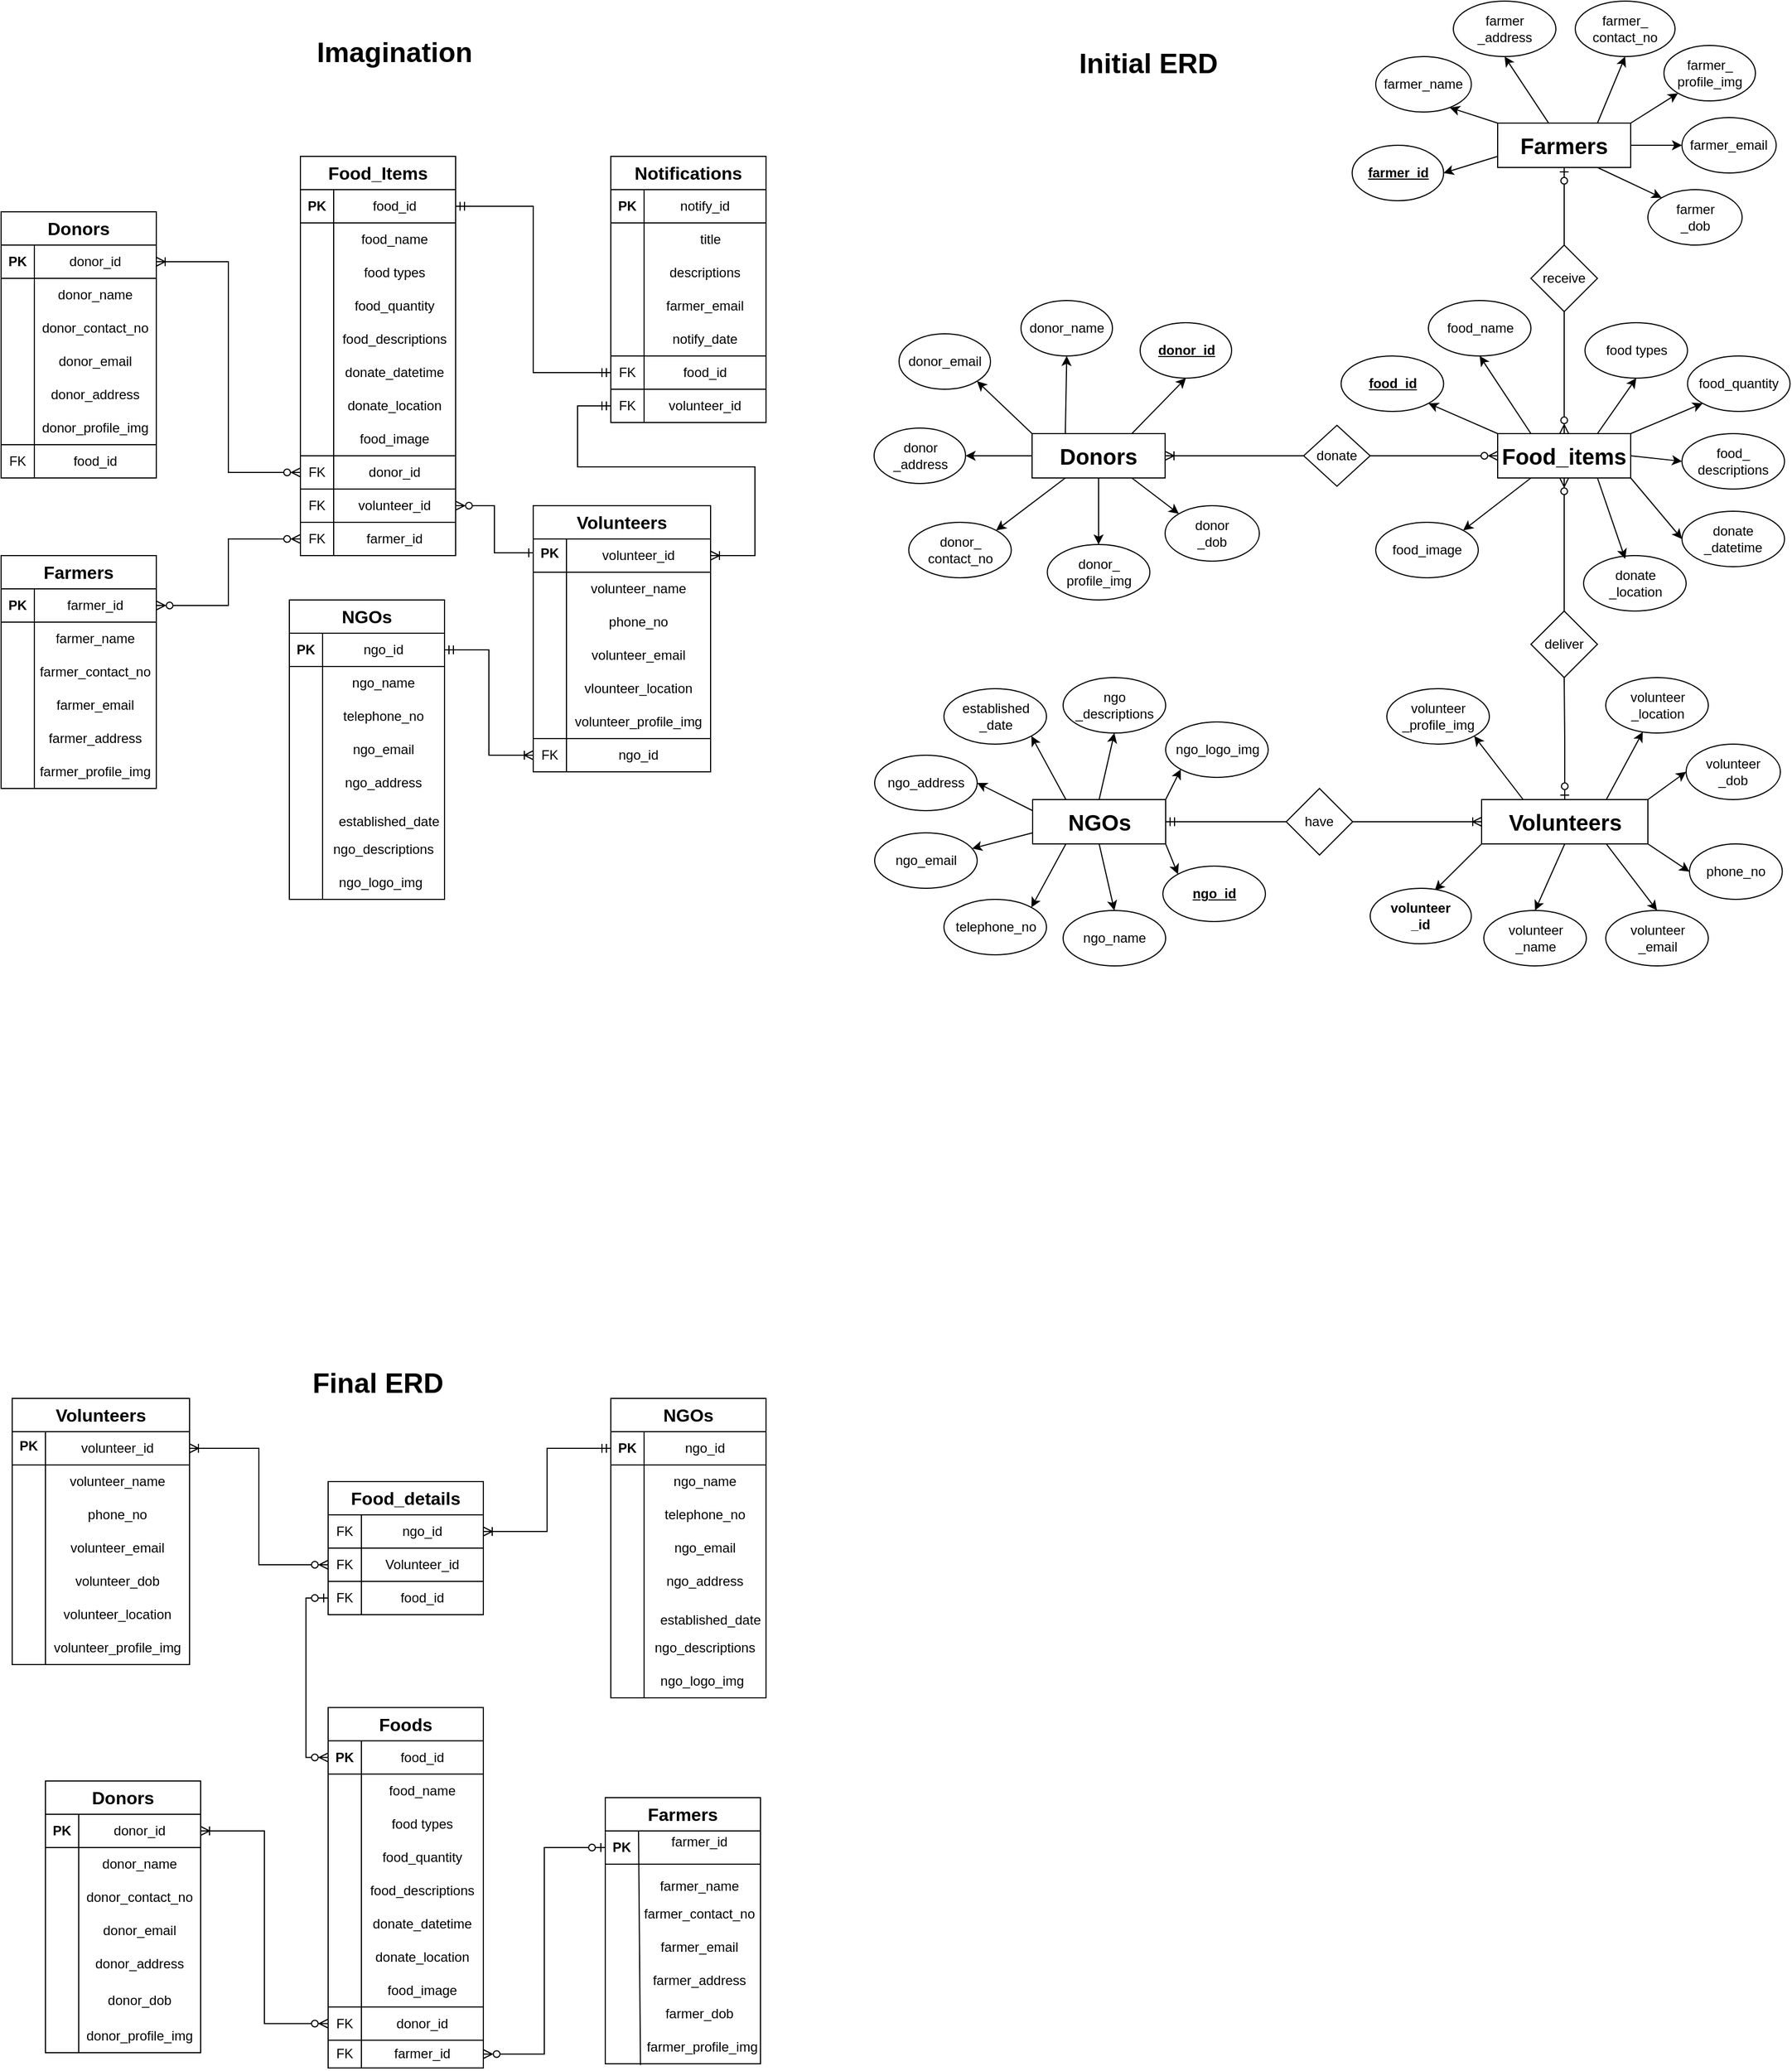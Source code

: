 <mxfile version="22.1.3" type="device">
  <diagram name="Page-1" id="qn7YPqqrGNcqjObkE3kq">
    <mxGraphModel dx="2835" dy="2240" grid="1" gridSize="10" guides="1" tooltips="1" connect="1" arrows="1" fold="1" page="1" pageScale="1" pageWidth="850" pageHeight="1100" math="0" shadow="0">
      <root>
        <mxCell id="0" />
        <mxCell id="1" parent="0" />
        <mxCell id="LAP7pbj2NF0N0nWJ8ouf-637" value="" style="endArrow=none;html=1;rounded=0;strokeWidth=1;endSize=6;jumpSize=6;exitX=0;exitY=1;exitDx=0;exitDy=0;" parent="1" source="LAP7pbj2NF0N0nWJ8ouf-647" edge="1">
          <mxGeometry width="50" height="50" relative="1" as="geometry">
            <mxPoint x="-445" y="505" as="sourcePoint" />
            <mxPoint x="-445" y="295" as="targetPoint" />
          </mxGeometry>
        </mxCell>
        <mxCell id="LAP7pbj2NF0N0nWJ8ouf-638" value="&lt;b&gt;&lt;font style=&quot;font-size: 16px;&quot;&gt;Food_details&lt;/font&gt;&lt;/b&gt;" style="swimlane;fontStyle=0;childLayout=stackLayout;horizontal=1;startSize=30;horizontalStack=0;resizeParent=1;resizeParentMax=0;resizeLast=0;collapsible=1;marginBottom=0;whiteSpace=wrap;html=1;" parent="1" vertex="1">
          <mxGeometry x="-475" y="265" width="140" height="120" as="geometry" />
        </mxCell>
        <mxCell id="LAP7pbj2NF0N0nWJ8ouf-639" value="" style="endArrow=none;html=1;rounded=0;" parent="1" edge="1">
          <mxGeometry width="50" height="50" relative="1" as="geometry">
            <mxPoint x="-475" y="325" as="sourcePoint" />
            <mxPoint x="-335" y="325" as="targetPoint" />
          </mxGeometry>
        </mxCell>
        <mxCell id="LAP7pbj2NF0N0nWJ8ouf-640" value="FK" style="text;html=1;strokeColor=none;fillColor=none;align=center;verticalAlign=middle;whiteSpace=wrap;rounded=0;" parent="1" vertex="1">
          <mxGeometry x="-475" y="295" width="30" height="30" as="geometry" />
        </mxCell>
        <mxCell id="LAP7pbj2NF0N0nWJ8ouf-641" value="Volunteer_id" style="text;html=1;strokeColor=none;fillColor=none;align=center;verticalAlign=middle;whiteSpace=wrap;rounded=0;" parent="1" vertex="1">
          <mxGeometry x="-445" y="325" width="110" height="30" as="geometry" />
        </mxCell>
        <mxCell id="LAP7pbj2NF0N0nWJ8ouf-737" style="edgeStyle=orthogonalEdgeStyle;rounded=0;orthogonalLoop=1;jettySize=auto;html=1;exitX=1;exitY=0.5;exitDx=0;exitDy=0;entryX=0;entryY=0.5;entryDx=0;entryDy=0;endArrow=ERmandOne;endFill=0;startArrow=ERoneToMany;startFill=0;" parent="1" source="LAP7pbj2NF0N0nWJ8ouf-644" target="LAP7pbj2NF0N0nWJ8ouf-698" edge="1">
          <mxGeometry relative="1" as="geometry" />
        </mxCell>
        <mxCell id="LAP7pbj2NF0N0nWJ8ouf-644" value="ngo_id" style="text;html=1;strokeColor=none;fillColor=none;align=center;verticalAlign=middle;whiteSpace=wrap;rounded=0;" parent="1" vertex="1">
          <mxGeometry x="-445" y="295" width="110" height="30" as="geometry" />
        </mxCell>
        <mxCell id="LAP7pbj2NF0N0nWJ8ouf-647" value="food_id" style="text;html=1;strokeColor=none;fillColor=none;align=center;verticalAlign=middle;whiteSpace=wrap;rounded=0;" parent="1" vertex="1">
          <mxGeometry x="-445" y="355" width="110" height="30" as="geometry" />
        </mxCell>
        <mxCell id="LAP7pbj2NF0N0nWJ8ouf-648" value="" style="endArrow=none;html=1;rounded=0;entryX=1;entryY=0;entryDx=0;entryDy=0;" parent="1" target="LAP7pbj2NF0N0nWJ8ouf-647" edge="1">
          <mxGeometry width="50" height="50" relative="1" as="geometry">
            <mxPoint x="-475" y="355" as="sourcePoint" />
            <mxPoint x="-295" y="365" as="targetPoint" />
          </mxGeometry>
        </mxCell>
        <mxCell id="LAP7pbj2NF0N0nWJ8ouf-649" value="FK" style="text;html=1;strokeColor=none;fillColor=none;align=center;verticalAlign=middle;whiteSpace=wrap;rounded=0;" parent="1" vertex="1">
          <mxGeometry x="-475" y="355" width="30" height="30" as="geometry" />
        </mxCell>
        <mxCell id="LAP7pbj2NF0N0nWJ8ouf-650" value="FK" style="text;html=1;strokeColor=none;fillColor=none;align=center;verticalAlign=middle;whiteSpace=wrap;rounded=0;" parent="1" vertex="1">
          <mxGeometry x="-475" y="325" width="30" height="30" as="geometry" />
        </mxCell>
        <mxCell id="LAP7pbj2NF0N0nWJ8ouf-652" value="" style="endArrow=none;html=1;rounded=0;strokeWidth=1;endSize=6;jumpSize=6;" parent="1" edge="1">
          <mxGeometry width="50" height="50" relative="1" as="geometry">
            <mxPoint x="-700" y="780" as="sourcePoint" />
            <mxPoint x="-700" y="565" as="targetPoint" />
          </mxGeometry>
        </mxCell>
        <mxCell id="LAP7pbj2NF0N0nWJ8ouf-653" value="&lt;b&gt;&lt;font style=&quot;font-size: 16px;&quot;&gt;Donors&lt;/font&gt;&lt;/b&gt;" style="swimlane;fontStyle=0;childLayout=stackLayout;horizontal=1;startSize=30;horizontalStack=0;resizeParent=1;resizeParentMax=0;resizeLast=0;collapsible=1;marginBottom=0;whiteSpace=wrap;html=1;" parent="1" vertex="1">
          <mxGeometry x="-730" y="535" width="140" height="245" as="geometry" />
        </mxCell>
        <mxCell id="LAP7pbj2NF0N0nWJ8ouf-654" value="" style="endArrow=none;html=1;rounded=0;" parent="1" edge="1">
          <mxGeometry width="50" height="50" relative="1" as="geometry">
            <mxPoint x="-730" y="595" as="sourcePoint" />
            <mxPoint x="-590" y="595" as="targetPoint" />
          </mxGeometry>
        </mxCell>
        <mxCell id="LAP7pbj2NF0N0nWJ8ouf-655" value="&lt;b&gt;PK&lt;/b&gt;" style="text;html=1;strokeColor=none;fillColor=none;align=center;verticalAlign=middle;whiteSpace=wrap;rounded=0;" parent="1" vertex="1">
          <mxGeometry x="-730" y="565" width="30" height="30" as="geometry" />
        </mxCell>
        <mxCell id="LAP7pbj2NF0N0nWJ8ouf-656" value="donor_name" style="text;html=1;strokeColor=none;fillColor=none;align=center;verticalAlign=middle;whiteSpace=wrap;rounded=0;" parent="1" vertex="1">
          <mxGeometry x="-700" y="595" width="110" height="30" as="geometry" />
        </mxCell>
        <mxCell id="LAP7pbj2NF0N0nWJ8ouf-657" value="donor_profile_img" style="text;html=1;strokeColor=none;fillColor=none;align=center;verticalAlign=middle;whiteSpace=wrap;rounded=0;" parent="1" vertex="1">
          <mxGeometry x="-700" y="750" width="110" height="30" as="geometry" />
        </mxCell>
        <mxCell id="LAP7pbj2NF0N0nWJ8ouf-658" value="donor_address" style="text;html=1;strokeColor=none;fillColor=none;align=center;verticalAlign=middle;whiteSpace=wrap;rounded=0;" parent="1" vertex="1">
          <mxGeometry x="-700" y="685" width="110" height="30" as="geometry" />
        </mxCell>
        <mxCell id="LAP7pbj2NF0N0nWJ8ouf-659" value="donor_id" style="text;html=1;strokeColor=none;fillColor=none;align=center;verticalAlign=middle;whiteSpace=wrap;rounded=0;" parent="1" vertex="1">
          <mxGeometry x="-700" y="565" width="110" height="30" as="geometry" />
        </mxCell>
        <mxCell id="LAP7pbj2NF0N0nWJ8ouf-660" value="donor_contact_no" style="text;html=1;strokeColor=none;fillColor=none;align=center;verticalAlign=middle;whiteSpace=wrap;rounded=0;" parent="1" vertex="1">
          <mxGeometry x="-700" y="625" width="110" height="30" as="geometry" />
        </mxCell>
        <mxCell id="LAP7pbj2NF0N0nWJ8ouf-661" value="donor_email" style="text;html=1;strokeColor=none;fillColor=none;align=center;verticalAlign=middle;whiteSpace=wrap;rounded=0;" parent="1" vertex="1">
          <mxGeometry x="-700" y="655" width="110" height="30" as="geometry" />
        </mxCell>
        <mxCell id="LAP7pbj2NF0N0nWJ8ouf-662" value="" style="endArrow=none;html=1;rounded=0;strokeWidth=1;endSize=6;jumpSize=6;exitX=0;exitY=1;exitDx=0;exitDy=0;" parent="1" source="LAP7pbj2NF0N0nWJ8ouf-679" edge="1">
          <mxGeometry width="50" height="50" relative="1" as="geometry">
            <mxPoint x="-445" y="828.75" as="sourcePoint" />
            <mxPoint x="-445" y="498.75" as="targetPoint" />
          </mxGeometry>
        </mxCell>
        <mxCell id="LAP7pbj2NF0N0nWJ8ouf-663" value="&lt;b&gt;&lt;font style=&quot;font-size: 16px;&quot;&gt;Foods&lt;/font&gt;&lt;/b&gt;" style="swimlane;fontStyle=0;childLayout=stackLayout;horizontal=1;startSize=30;horizontalStack=0;resizeParent=1;resizeParentMax=0;resizeLast=0;collapsible=1;marginBottom=0;whiteSpace=wrap;html=1;" parent="1" vertex="1">
          <mxGeometry x="-475" y="468.75" width="140" height="325" as="geometry" />
        </mxCell>
        <mxCell id="LAP7pbj2NF0N0nWJ8ouf-664" value="" style="endArrow=none;html=1;rounded=0;" parent="1" edge="1">
          <mxGeometry width="50" height="50" relative="1" as="geometry">
            <mxPoint x="-475" y="528.75" as="sourcePoint" />
            <mxPoint x="-335" y="528.75" as="targetPoint" />
          </mxGeometry>
        </mxCell>
        <mxCell id="LAP7pbj2NF0N0nWJ8ouf-735" style="edgeStyle=orthogonalEdgeStyle;rounded=0;orthogonalLoop=1;jettySize=auto;html=1;exitX=0;exitY=0.5;exitDx=0;exitDy=0;entryX=0;entryY=0.5;entryDx=0;entryDy=0;startArrow=ERzeroToMany;startFill=0;endArrow=ERzeroToOne;endFill=0;" parent="1" source="LAP7pbj2NF0N0nWJ8ouf-665" target="LAP7pbj2NF0N0nWJ8ouf-649" edge="1">
          <mxGeometry relative="1" as="geometry" />
        </mxCell>
        <mxCell id="LAP7pbj2NF0N0nWJ8ouf-665" value="&lt;b&gt;PK&lt;/b&gt;" style="text;html=1;strokeColor=none;fillColor=none;align=center;verticalAlign=middle;whiteSpace=wrap;rounded=0;" parent="1" vertex="1">
          <mxGeometry x="-475" y="498.75" width="30" height="30" as="geometry" />
        </mxCell>
        <mxCell id="LAP7pbj2NF0N0nWJ8ouf-666" value="food_name" style="text;html=1;strokeColor=none;fillColor=none;align=center;verticalAlign=middle;whiteSpace=wrap;rounded=0;" parent="1" vertex="1">
          <mxGeometry x="-445" y="528.75" width="110" height="30" as="geometry" />
        </mxCell>
        <mxCell id="LAP7pbj2NF0N0nWJ8ouf-667" value="food_descriptions" style="text;html=1;strokeColor=none;fillColor=none;align=center;verticalAlign=middle;whiteSpace=wrap;rounded=0;" parent="1" vertex="1">
          <mxGeometry x="-445" y="618.75" width="110" height="30" as="geometry" />
        </mxCell>
        <mxCell id="LAP7pbj2NF0N0nWJ8ouf-668" value="food_id" style="text;html=1;strokeColor=none;fillColor=none;align=center;verticalAlign=middle;whiteSpace=wrap;rounded=0;" parent="1" vertex="1">
          <mxGeometry x="-445" y="498.75" width="110" height="30" as="geometry" />
        </mxCell>
        <mxCell id="LAP7pbj2NF0N0nWJ8ouf-669" value="food types" style="text;html=1;strokeColor=none;fillColor=none;align=center;verticalAlign=middle;whiteSpace=wrap;rounded=0;" parent="1" vertex="1">
          <mxGeometry x="-445" y="558.75" width="110" height="30" as="geometry" />
        </mxCell>
        <mxCell id="LAP7pbj2NF0N0nWJ8ouf-670" value="food_quantity" style="text;html=1;strokeColor=none;fillColor=none;align=center;verticalAlign=middle;whiteSpace=wrap;rounded=0;" parent="1" vertex="1">
          <mxGeometry x="-445" y="588.75" width="110" height="30" as="geometry" />
        </mxCell>
        <mxCell id="LAP7pbj2NF0N0nWJ8ouf-671" value="food_image" style="text;html=1;strokeColor=none;fillColor=none;align=center;verticalAlign=middle;whiteSpace=wrap;rounded=0;" parent="1" vertex="1">
          <mxGeometry x="-445" y="708.75" width="110" height="30" as="geometry" />
        </mxCell>
        <mxCell id="LAP7pbj2NF0N0nWJ8ouf-672" value="" style="endArrow=none;html=1;rounded=0;" parent="1" edge="1">
          <mxGeometry width="50" height="50" relative="1" as="geometry">
            <mxPoint x="-475" y="768.75" as="sourcePoint" />
            <mxPoint x="-335" y="768.75" as="targetPoint" />
          </mxGeometry>
        </mxCell>
        <mxCell id="LAP7pbj2NF0N0nWJ8ouf-734" style="edgeStyle=orthogonalEdgeStyle;rounded=0;orthogonalLoop=1;jettySize=auto;html=1;exitX=0;exitY=0.5;exitDx=0;exitDy=0;entryX=1;entryY=0.5;entryDx=0;entryDy=0;startArrow=ERzeroToMany;startFill=0;endArrow=ERoneToMany;endFill=0;" parent="1" source="LAP7pbj2NF0N0nWJ8ouf-673" target="LAP7pbj2NF0N0nWJ8ouf-659" edge="1">
          <mxGeometry relative="1" as="geometry" />
        </mxCell>
        <mxCell id="LAP7pbj2NF0N0nWJ8ouf-673" value="FK" style="text;html=1;strokeColor=none;fillColor=none;align=center;verticalAlign=middle;whiteSpace=wrap;rounded=0;" parent="1" vertex="1">
          <mxGeometry x="-475" y="738.75" width="30" height="30" as="geometry" />
        </mxCell>
        <mxCell id="LAP7pbj2NF0N0nWJ8ouf-674" value="donate_datetime" style="text;html=1;strokeColor=none;fillColor=none;align=center;verticalAlign=middle;whiteSpace=wrap;rounded=0;" parent="1" vertex="1">
          <mxGeometry x="-445" y="648.75" width="110" height="30" as="geometry" />
        </mxCell>
        <mxCell id="LAP7pbj2NF0N0nWJ8ouf-675" value="donate_location" style="text;html=1;strokeColor=none;fillColor=none;align=center;verticalAlign=middle;whiteSpace=wrap;rounded=0;" parent="1" vertex="1">
          <mxGeometry x="-445" y="678.75" width="110" height="30" as="geometry" />
        </mxCell>
        <mxCell id="LAP7pbj2NF0N0nWJ8ouf-677" value="donor_id" style="text;html=1;strokeColor=none;fillColor=none;align=center;verticalAlign=middle;whiteSpace=wrap;rounded=0;" parent="1" vertex="1">
          <mxGeometry x="-445" y="738.75" width="110" height="30" as="geometry" />
        </mxCell>
        <mxCell id="LAP7pbj2NF0N0nWJ8ouf-733" style="edgeStyle=orthogonalEdgeStyle;rounded=0;orthogonalLoop=1;jettySize=auto;html=1;exitX=1;exitY=0.5;exitDx=0;exitDy=0;entryX=0;entryY=0.5;entryDx=0;entryDy=0;endArrow=ERzeroToOne;endFill=0;startArrow=ERzeroToMany;startFill=0;" parent="1" source="LAP7pbj2NF0N0nWJ8ouf-679" target="LAP7pbj2NF0N0nWJ8ouf-726" edge="1">
          <mxGeometry relative="1" as="geometry" />
        </mxCell>
        <mxCell id="LAP7pbj2NF0N0nWJ8ouf-679" value="farmer_id" style="text;html=1;strokeColor=none;fillColor=none;align=center;verticalAlign=middle;whiteSpace=wrap;rounded=0;" parent="1" vertex="1">
          <mxGeometry x="-445" y="768.75" width="110" height="25" as="geometry" />
        </mxCell>
        <mxCell id="LAP7pbj2NF0N0nWJ8ouf-680" value="FK" style="text;html=1;strokeColor=none;fillColor=none;align=center;verticalAlign=middle;whiteSpace=wrap;rounded=0;" parent="1" vertex="1">
          <mxGeometry x="-475" y="768.75" width="30" height="25" as="geometry" />
        </mxCell>
        <mxCell id="LAP7pbj2NF0N0nWJ8ouf-682" value="" style="endArrow=none;html=1;rounded=0;exitX=0;exitY=0;exitDx=0;exitDy=0;entryX=1;entryY=1;entryDx=0;entryDy=0;" parent="1" source="LAP7pbj2NF0N0nWJ8ouf-673" edge="1">
          <mxGeometry width="50" height="50" relative="1" as="geometry">
            <mxPoint x="-475" y="748.75" as="sourcePoint" />
            <mxPoint x="-335" y="738.75" as="targetPoint" />
          </mxGeometry>
        </mxCell>
        <mxCell id="LAP7pbj2NF0N0nWJ8ouf-695" value="" style="endArrow=none;html=1;rounded=0;strokeWidth=1;endSize=6;jumpSize=6;exitX=0;exitY=1;exitDx=0;exitDy=0;" parent="1" source="LAP7pbj2NF0N0nWJ8ouf-706" edge="1">
          <mxGeometry width="50" height="50" relative="1" as="geometry">
            <mxPoint x="-190" y="430" as="sourcePoint" />
            <mxPoint x="-190" y="220" as="targetPoint" />
          </mxGeometry>
        </mxCell>
        <mxCell id="LAP7pbj2NF0N0nWJ8ouf-696" value="&lt;b&gt;&lt;font style=&quot;font-size: 16px;&quot;&gt;NGOs&lt;/font&gt;&lt;/b&gt;" style="swimlane;fontStyle=0;childLayout=stackLayout;horizontal=1;startSize=30;horizontalStack=0;resizeParent=1;resizeParentMax=0;resizeLast=0;collapsible=1;marginBottom=0;whiteSpace=wrap;html=1;" parent="1" vertex="1">
          <mxGeometry x="-220" y="190" width="140" height="270" as="geometry" />
        </mxCell>
        <mxCell id="LAP7pbj2NF0N0nWJ8ouf-697" value="" style="endArrow=none;html=1;rounded=0;" parent="1" edge="1">
          <mxGeometry width="50" height="50" relative="1" as="geometry">
            <mxPoint x="-220" y="250" as="sourcePoint" />
            <mxPoint x="-80" y="250" as="targetPoint" />
          </mxGeometry>
        </mxCell>
        <mxCell id="LAP7pbj2NF0N0nWJ8ouf-698" value="&lt;b&gt;PK&lt;/b&gt;" style="text;html=1;strokeColor=none;fillColor=none;align=center;verticalAlign=middle;whiteSpace=wrap;rounded=0;" parent="1" vertex="1">
          <mxGeometry x="-220" y="220" width="30" height="30" as="geometry" />
        </mxCell>
        <mxCell id="LAP7pbj2NF0N0nWJ8ouf-699" value="ngo_name" style="text;html=1;strokeColor=none;fillColor=none;align=center;verticalAlign=middle;whiteSpace=wrap;rounded=0;" parent="1" vertex="1">
          <mxGeometry x="-190" y="250" width="110" height="30" as="geometry" />
        </mxCell>
        <mxCell id="LAP7pbj2NF0N0nWJ8ouf-700" value="established_date" style="text;html=1;strokeColor=none;fillColor=none;align=center;verticalAlign=middle;whiteSpace=wrap;rounded=0;" parent="1" vertex="1">
          <mxGeometry x="-180" y="380" width="100" height="20" as="geometry" />
        </mxCell>
        <mxCell id="LAP7pbj2NF0N0nWJ8ouf-701" value="ngo_address" style="text;html=1;strokeColor=none;fillColor=none;align=center;verticalAlign=middle;whiteSpace=wrap;rounded=0;" parent="1" vertex="1">
          <mxGeometry x="-190" y="340" width="110" height="30" as="geometry" />
        </mxCell>
        <mxCell id="LAP7pbj2NF0N0nWJ8ouf-702" value="ngo_id" style="text;html=1;strokeColor=none;fillColor=none;align=center;verticalAlign=middle;whiteSpace=wrap;rounded=0;" parent="1" vertex="1">
          <mxGeometry x="-190" y="220" width="110" height="30" as="geometry" />
        </mxCell>
        <mxCell id="LAP7pbj2NF0N0nWJ8ouf-703" value="telephone_no" style="text;html=1;strokeColor=none;fillColor=none;align=center;verticalAlign=middle;whiteSpace=wrap;rounded=0;" parent="1" vertex="1">
          <mxGeometry x="-190" y="280" width="110" height="30" as="geometry" />
        </mxCell>
        <mxCell id="LAP7pbj2NF0N0nWJ8ouf-704" value="ngo_email" style="text;html=1;strokeColor=none;fillColor=none;align=center;verticalAlign=middle;whiteSpace=wrap;rounded=0;" parent="1" vertex="1">
          <mxGeometry x="-190" y="310" width="110" height="30" as="geometry" />
        </mxCell>
        <mxCell id="LAP7pbj2NF0N0nWJ8ouf-705" value="ngo_descriptions" style="text;html=1;strokeColor=none;fillColor=none;align=center;verticalAlign=middle;whiteSpace=wrap;rounded=0;" parent="1" vertex="1">
          <mxGeometry x="-190" y="400" width="110" height="30" as="geometry" />
        </mxCell>
        <mxCell id="LAP7pbj2NF0N0nWJ8ouf-706" value="ngo_logo_img" style="text;html=1;strokeColor=none;fillColor=none;align=center;verticalAlign=middle;whiteSpace=wrap;rounded=0;" parent="1" vertex="1">
          <mxGeometry x="-190" y="430" width="105" height="30" as="geometry" />
        </mxCell>
        <mxCell id="LAP7pbj2NF0N0nWJ8ouf-709" value="" style="endArrow=none;html=1;rounded=0;strokeWidth=1;endSize=6;jumpSize=6;exitX=0;exitY=1;exitDx=0;exitDy=0;" parent="1" source="LAP7pbj2NF0N0nWJ8ouf-719" edge="1">
          <mxGeometry width="50" height="50" relative="1" as="geometry">
            <mxPoint x="-730" y="400" as="sourcePoint" />
            <mxPoint x="-730" y="220" as="targetPoint" />
          </mxGeometry>
        </mxCell>
        <mxCell id="LAP7pbj2NF0N0nWJ8ouf-710" value="&lt;b&gt;&lt;font style=&quot;font-size: 16px;&quot;&gt;Volunteers&lt;/font&gt;&lt;/b&gt;" style="swimlane;fontStyle=0;childLayout=stackLayout;horizontal=1;startSize=30;horizontalStack=0;resizeParent=1;resizeParentMax=0;resizeLast=0;collapsible=1;marginBottom=0;whiteSpace=wrap;html=1;" parent="1" vertex="1">
          <mxGeometry x="-760" y="190" width="160" height="240" as="geometry" />
        </mxCell>
        <mxCell id="LAP7pbj2NF0N0nWJ8ouf-711" value="" style="endArrow=none;html=1;rounded=0;entryX=1;entryY=1;entryDx=0;entryDy=0;" parent="1" target="LAP7pbj2NF0N0nWJ8ouf-716" edge="1">
          <mxGeometry width="50" height="50" relative="1" as="geometry">
            <mxPoint x="-760" y="250" as="sourcePoint" />
            <mxPoint x="-620" y="250" as="targetPoint" />
          </mxGeometry>
        </mxCell>
        <mxCell id="LAP7pbj2NF0N0nWJ8ouf-712" value="&lt;b&gt;PK&lt;/b&gt;" style="text;html=1;strokeColor=none;fillColor=none;align=center;verticalAlign=middle;whiteSpace=wrap;rounded=0;" parent="1" vertex="1">
          <mxGeometry x="-760" y="220" width="30" height="25" as="geometry" />
        </mxCell>
        <mxCell id="LAP7pbj2NF0N0nWJ8ouf-713" value="volunteer_name" style="text;html=1;strokeColor=none;fillColor=none;align=center;verticalAlign=middle;whiteSpace=wrap;rounded=0;" parent="1" vertex="1">
          <mxGeometry x="-730" y="250" width="130" height="30" as="geometry" />
        </mxCell>
        <mxCell id="LAP7pbj2NF0N0nWJ8ouf-714" value="volunteer_location" style="text;html=1;strokeColor=none;fillColor=none;align=center;verticalAlign=middle;whiteSpace=wrap;rounded=0;" parent="1" vertex="1">
          <mxGeometry x="-730" y="370" width="130" height="30" as="geometry" />
        </mxCell>
        <mxCell id="LAP7pbj2NF0N0nWJ8ouf-715" value="volunteer_dob" style="text;html=1;strokeColor=none;fillColor=none;align=center;verticalAlign=middle;whiteSpace=wrap;rounded=0;" parent="1" vertex="1">
          <mxGeometry x="-730" y="340" width="130" height="30" as="geometry" />
        </mxCell>
        <mxCell id="LAP7pbj2NF0N0nWJ8ouf-736" style="edgeStyle=orthogonalEdgeStyle;rounded=0;orthogonalLoop=1;jettySize=auto;html=1;exitX=1;exitY=0.5;exitDx=0;exitDy=0;entryX=0;entryY=0.5;entryDx=0;entryDy=0;startArrow=ERoneToMany;startFill=0;endArrow=ERzeroToMany;endFill=0;" parent="1" source="LAP7pbj2NF0N0nWJ8ouf-716" target="LAP7pbj2NF0N0nWJ8ouf-650" edge="1">
          <mxGeometry relative="1" as="geometry" />
        </mxCell>
        <mxCell id="LAP7pbj2NF0N0nWJ8ouf-716" value="volunteer_id" style="text;html=1;strokeColor=none;fillColor=none;align=center;verticalAlign=middle;whiteSpace=wrap;rounded=0;" parent="1" vertex="1">
          <mxGeometry x="-730" y="220" width="130" height="30" as="geometry" />
        </mxCell>
        <mxCell id="LAP7pbj2NF0N0nWJ8ouf-717" value="phone_no" style="text;html=1;strokeColor=none;fillColor=none;align=center;verticalAlign=middle;whiteSpace=wrap;rounded=0;" parent="1" vertex="1">
          <mxGeometry x="-730" y="280" width="130" height="30" as="geometry" />
        </mxCell>
        <mxCell id="LAP7pbj2NF0N0nWJ8ouf-718" value="volunteer_email" style="text;html=1;strokeColor=none;fillColor=none;align=center;verticalAlign=middle;whiteSpace=wrap;rounded=0;" parent="1" vertex="1">
          <mxGeometry x="-730" y="310" width="130" height="30" as="geometry" />
        </mxCell>
        <mxCell id="LAP7pbj2NF0N0nWJ8ouf-719" value="volunteer_profile_img" style="text;html=1;strokeColor=none;fillColor=none;align=center;verticalAlign=middle;whiteSpace=wrap;rounded=0;" parent="1" vertex="1">
          <mxGeometry x="-730" y="400" width="130" height="30" as="geometry" />
        </mxCell>
        <mxCell id="LAP7pbj2NF0N0nWJ8ouf-723" value="" style="endArrow=none;html=1;rounded=0;strokeWidth=1;endSize=6;jumpSize=6;exitX=-0.031;exitY=1.037;exitDx=0;exitDy=0;exitPerimeter=0;" parent="1" source="LAP7pbj2NF0N0nWJ8ouf-728" edge="1">
          <mxGeometry width="50" height="50" relative="1" as="geometry">
            <mxPoint x="-200" y="800" as="sourcePoint" />
            <mxPoint x="-195" y="580" as="targetPoint" />
          </mxGeometry>
        </mxCell>
        <mxCell id="LAP7pbj2NF0N0nWJ8ouf-724" value="&lt;b&gt;&lt;font style=&quot;font-size: 16px;&quot;&gt;Farmers&lt;/font&gt;&lt;/b&gt;" style="swimlane;fontStyle=0;childLayout=stackLayout;horizontal=1;startSize=30;horizontalStack=0;resizeParent=1;resizeParentMax=0;resizeLast=0;collapsible=1;marginBottom=0;whiteSpace=wrap;html=1;" parent="1" vertex="1">
          <mxGeometry x="-225" y="550" width="140" height="240" as="geometry" />
        </mxCell>
        <mxCell id="LAP7pbj2NF0N0nWJ8ouf-725" value="" style="endArrow=none;html=1;rounded=0;" parent="1" edge="1">
          <mxGeometry width="50" height="50" relative="1" as="geometry">
            <mxPoint x="-225" y="610" as="sourcePoint" />
            <mxPoint x="-85" y="610" as="targetPoint" />
          </mxGeometry>
        </mxCell>
        <mxCell id="LAP7pbj2NF0N0nWJ8ouf-726" value="&lt;b&gt;PK&lt;/b&gt;" style="text;html=1;strokeColor=none;fillColor=none;align=center;verticalAlign=middle;whiteSpace=wrap;rounded=0;" parent="1" vertex="1">
          <mxGeometry x="-225" y="580" width="30" height="30" as="geometry" />
        </mxCell>
        <mxCell id="LAP7pbj2NF0N0nWJ8ouf-729" value="farmer_address" style="text;html=1;strokeColor=none;fillColor=none;align=center;verticalAlign=middle;whiteSpace=wrap;rounded=0;" parent="1" vertex="1">
          <mxGeometry x="-195" y="700" width="110" height="30" as="geometry" />
        </mxCell>
        <mxCell id="LAP7pbj2NF0N0nWJ8ouf-730" value="farmer_id" style="text;html=1;strokeColor=none;fillColor=none;align=center;verticalAlign=middle;whiteSpace=wrap;rounded=0;" parent="1" vertex="1">
          <mxGeometry x="-195" y="580" width="110" height="20" as="geometry" />
        </mxCell>
        <mxCell id="LAP7pbj2NF0N0nWJ8ouf-731" value="farmer_contact_no" style="text;html=1;strokeColor=none;fillColor=none;align=center;verticalAlign=middle;whiteSpace=wrap;rounded=0;" parent="1" vertex="1">
          <mxGeometry x="-195" y="640" width="110" height="30" as="geometry" />
        </mxCell>
        <mxCell id="LAP7pbj2NF0N0nWJ8ouf-732" value="farmer_email" style="text;html=1;strokeColor=none;fillColor=none;align=center;verticalAlign=middle;whiteSpace=wrap;rounded=0;" parent="1" vertex="1">
          <mxGeometry x="-195" y="670" width="110" height="30" as="geometry" />
        </mxCell>
        <mxCell id="LAP7pbj2NF0N0nWJ8ouf-739" value="&lt;b&gt;&lt;font style=&quot;font-size: 25px;&quot;&gt;Final ERD&lt;/font&gt;&lt;/b&gt;" style="text;html=1;strokeColor=none;fillColor=none;align=center;verticalAlign=middle;whiteSpace=wrap;rounded=0;" parent="1" vertex="1">
          <mxGeometry x="-515" y="160" width="170" height="30" as="geometry" />
        </mxCell>
        <mxCell id="LAP7pbj2NF0N0nWJ8ouf-742" value="" style="edgeStyle=orthogonalEdgeStyle;rounded=0;orthogonalLoop=1;jettySize=auto;html=1;endArrow=none;endFill=0;startArrow=ERmandOne;startFill=0;" parent="1" source="LAP7pbj2NF0N0nWJ8ouf-751" target="LAP7pbj2NF0N0nWJ8ouf-753" edge="1">
          <mxGeometry relative="1" as="geometry" />
        </mxCell>
        <mxCell id="LAP7pbj2NF0N0nWJ8ouf-743" style="rounded=0;orthogonalLoop=1;jettySize=auto;html=1;exitX=0;exitY=0.25;exitDx=0;exitDy=0;entryX=1;entryY=0.5;entryDx=0;entryDy=0;" parent="1" source="LAP7pbj2NF0N0nWJ8ouf-751" target="LAP7pbj2NF0N0nWJ8ouf-805" edge="1">
          <mxGeometry relative="1" as="geometry" />
        </mxCell>
        <mxCell id="LAP7pbj2NF0N0nWJ8ouf-744" style="rounded=0;orthogonalLoop=1;jettySize=auto;html=1;exitX=0;exitY=0.75;exitDx=0;exitDy=0;" parent="1" source="LAP7pbj2NF0N0nWJ8ouf-751" target="LAP7pbj2NF0N0nWJ8ouf-807" edge="1">
          <mxGeometry relative="1" as="geometry" />
        </mxCell>
        <mxCell id="LAP7pbj2NF0N0nWJ8ouf-745" style="rounded=0;orthogonalLoop=1;jettySize=auto;html=1;exitX=0.25;exitY=0;exitDx=0;exitDy=0;entryX=1;entryY=1;entryDx=0;entryDy=0;" parent="1" source="LAP7pbj2NF0N0nWJ8ouf-751" target="LAP7pbj2NF0N0nWJ8ouf-815" edge="1">
          <mxGeometry relative="1" as="geometry" />
        </mxCell>
        <mxCell id="LAP7pbj2NF0N0nWJ8ouf-746" style="rounded=0;orthogonalLoop=1;jettySize=auto;html=1;exitX=0.5;exitY=0;exitDx=0;exitDy=0;entryX=0.5;entryY=1;entryDx=0;entryDy=0;" parent="1" source="LAP7pbj2NF0N0nWJ8ouf-751" target="LAP7pbj2NF0N0nWJ8ouf-808" edge="1">
          <mxGeometry relative="1" as="geometry" />
        </mxCell>
        <mxCell id="LAP7pbj2NF0N0nWJ8ouf-747" style="rounded=0;orthogonalLoop=1;jettySize=auto;html=1;exitX=1;exitY=0;exitDx=0;exitDy=0;entryX=0;entryY=1;entryDx=0;entryDy=0;" parent="1" source="LAP7pbj2NF0N0nWJ8ouf-751" target="LAP7pbj2NF0N0nWJ8ouf-809" edge="1">
          <mxGeometry relative="1" as="geometry" />
        </mxCell>
        <mxCell id="LAP7pbj2NF0N0nWJ8ouf-748" style="rounded=0;orthogonalLoop=1;jettySize=auto;html=1;exitX=1;exitY=1;exitDx=0;exitDy=0;entryX=0;entryY=0;entryDx=0;entryDy=0;" parent="1" source="LAP7pbj2NF0N0nWJ8ouf-751" target="LAP7pbj2NF0N0nWJ8ouf-816" edge="1">
          <mxGeometry relative="1" as="geometry" />
        </mxCell>
        <mxCell id="LAP7pbj2NF0N0nWJ8ouf-749" style="rounded=0;orthogonalLoop=1;jettySize=auto;html=1;exitX=0.5;exitY=1;exitDx=0;exitDy=0;entryX=0.5;entryY=0;entryDx=0;entryDy=0;" parent="1" source="LAP7pbj2NF0N0nWJ8ouf-751" target="LAP7pbj2NF0N0nWJ8ouf-818" edge="1">
          <mxGeometry relative="1" as="geometry" />
        </mxCell>
        <mxCell id="LAP7pbj2NF0N0nWJ8ouf-750" style="rounded=0;orthogonalLoop=1;jettySize=auto;html=1;exitX=0.25;exitY=1;exitDx=0;exitDy=0;entryX=1;entryY=0;entryDx=0;entryDy=0;" parent="1" source="LAP7pbj2NF0N0nWJ8ouf-751" target="LAP7pbj2NF0N0nWJ8ouf-817" edge="1">
          <mxGeometry relative="1" as="geometry" />
        </mxCell>
        <mxCell id="LAP7pbj2NF0N0nWJ8ouf-751" value="&lt;b style=&quot;border-color: var(--border-color);&quot;&gt;&lt;font style=&quot;border-color: var(--border-color); font-size: 20px;&quot;&gt;NGOs&lt;/font&gt;&lt;/b&gt;" style="rounded=0;whiteSpace=wrap;html=1;" parent="1" vertex="1">
          <mxGeometry x="160.5" y="-350" width="120" height="40" as="geometry" />
        </mxCell>
        <mxCell id="LAP7pbj2NF0N0nWJ8ouf-752" value="" style="edgeStyle=orthogonalEdgeStyle;rounded=0;orthogonalLoop=1;jettySize=auto;html=1;endArrow=ERoneToMany;endFill=0;" parent="1" source="LAP7pbj2NF0N0nWJ8ouf-753" target="LAP7pbj2NF0N0nWJ8ouf-762" edge="1">
          <mxGeometry relative="1" as="geometry" />
        </mxCell>
        <mxCell id="LAP7pbj2NF0N0nWJ8ouf-753" value="have" style="rhombus;whiteSpace=wrap;html=1;rounded=0;" parent="1" vertex="1">
          <mxGeometry x="389.25" y="-360" width="60" height="60" as="geometry" />
        </mxCell>
        <mxCell id="LAP7pbj2NF0N0nWJ8ouf-754" value="" style="edgeStyle=orthogonalEdgeStyle;rounded=0;orthogonalLoop=1;jettySize=auto;html=1;entryX=0.5;entryY=1;entryDx=0;entryDy=0;endArrow=none;endFill=0;startArrow=ERzeroToOne;startFill=0;" parent="1" source="LAP7pbj2NF0N0nWJ8ouf-762" target="LAP7pbj2NF0N0nWJ8ouf-764" edge="1">
          <mxGeometry relative="1" as="geometry">
            <mxPoint x="640.5" y="-440" as="targetPoint" />
          </mxGeometry>
        </mxCell>
        <mxCell id="LAP7pbj2NF0N0nWJ8ouf-755" style="rounded=0;orthogonalLoop=1;jettySize=auto;html=1;exitX=0.5;exitY=1;exitDx=0;exitDy=0;entryX=0.5;entryY=0;entryDx=0;entryDy=0;" parent="1" source="LAP7pbj2NF0N0nWJ8ouf-762" target="LAP7pbj2NF0N0nWJ8ouf-811" edge="1">
          <mxGeometry relative="1" as="geometry" />
        </mxCell>
        <mxCell id="LAP7pbj2NF0N0nWJ8ouf-756" style="rounded=0;orthogonalLoop=1;jettySize=auto;html=1;exitX=0;exitY=1;exitDx=0;exitDy=0;entryX=0.638;entryY=0.04;entryDx=0;entryDy=0;entryPerimeter=0;" parent="1" source="LAP7pbj2NF0N0nWJ8ouf-762" target="LAP7pbj2NF0N0nWJ8ouf-813" edge="1">
          <mxGeometry relative="1" as="geometry" />
        </mxCell>
        <mxCell id="LAP7pbj2NF0N0nWJ8ouf-757" style="rounded=0;orthogonalLoop=1;jettySize=auto;html=1;exitX=0.75;exitY=1;exitDx=0;exitDy=0;entryX=0.5;entryY=0;entryDx=0;entryDy=0;" parent="1" source="LAP7pbj2NF0N0nWJ8ouf-762" target="LAP7pbj2NF0N0nWJ8ouf-819" edge="1">
          <mxGeometry relative="1" as="geometry" />
        </mxCell>
        <mxCell id="LAP7pbj2NF0N0nWJ8ouf-758" style="rounded=0;orthogonalLoop=1;jettySize=auto;html=1;exitX=0.75;exitY=0;exitDx=0;exitDy=0;" parent="1" source="LAP7pbj2NF0N0nWJ8ouf-762" target="LAP7pbj2NF0N0nWJ8ouf-812" edge="1">
          <mxGeometry relative="1" as="geometry" />
        </mxCell>
        <mxCell id="LAP7pbj2NF0N0nWJ8ouf-759" style="rounded=0;orthogonalLoop=1;jettySize=auto;html=1;exitX=1;exitY=0;exitDx=0;exitDy=0;entryX=0;entryY=0.5;entryDx=0;entryDy=0;" parent="1" source="LAP7pbj2NF0N0nWJ8ouf-762" target="LAP7pbj2NF0N0nWJ8ouf-806" edge="1">
          <mxGeometry relative="1" as="geometry" />
        </mxCell>
        <mxCell id="LAP7pbj2NF0N0nWJ8ouf-760" style="rounded=0;orthogonalLoop=1;jettySize=auto;html=1;exitX=0.25;exitY=0;exitDx=0;exitDy=0;entryX=1;entryY=1;entryDx=0;entryDy=0;" parent="1" source="LAP7pbj2NF0N0nWJ8ouf-762" target="LAP7pbj2NF0N0nWJ8ouf-814" edge="1">
          <mxGeometry relative="1" as="geometry" />
        </mxCell>
        <mxCell id="LAP7pbj2NF0N0nWJ8ouf-761" style="rounded=0;orthogonalLoop=1;jettySize=auto;html=1;exitX=1;exitY=1;exitDx=0;exitDy=0;entryX=0;entryY=0.5;entryDx=0;entryDy=0;" parent="1" source="LAP7pbj2NF0N0nWJ8ouf-762" target="LAP7pbj2NF0N0nWJ8ouf-810" edge="1">
          <mxGeometry relative="1" as="geometry" />
        </mxCell>
        <mxCell id="LAP7pbj2NF0N0nWJ8ouf-762" value="&lt;b&gt;&lt;font style=&quot;font-size: 20px;&quot;&gt;Volunteers&lt;/font&gt;&lt;/b&gt;" style="whiteSpace=wrap;html=1;rounded=0;" parent="1" vertex="1">
          <mxGeometry x="565.5" y="-350" width="150" height="40" as="geometry" />
        </mxCell>
        <mxCell id="LAP7pbj2NF0N0nWJ8ouf-763" value="" style="edgeStyle=orthogonalEdgeStyle;rounded=0;orthogonalLoop=1;jettySize=auto;html=1;endArrow=ERzeroToMany;endFill=0;" parent="1" source="LAP7pbj2NF0N0nWJ8ouf-764" target="LAP7pbj2NF0N0nWJ8ouf-774" edge="1">
          <mxGeometry relative="1" as="geometry" />
        </mxCell>
        <mxCell id="LAP7pbj2NF0N0nWJ8ouf-764" value="deliver" style="rhombus;whiteSpace=wrap;html=1;rounded=0;" parent="1" vertex="1">
          <mxGeometry x="610" y="-520" width="60" height="60" as="geometry" />
        </mxCell>
        <mxCell id="LAP7pbj2NF0N0nWJ8ouf-765" value="" style="edgeStyle=orthogonalEdgeStyle;rounded=0;orthogonalLoop=1;jettySize=auto;html=1;endArrow=none;endFill=0;startArrow=ERzeroToMany;startFill=0;" parent="1" source="LAP7pbj2NF0N0nWJ8ouf-774" target="LAP7pbj2NF0N0nWJ8ouf-776" edge="1">
          <mxGeometry relative="1" as="geometry" />
        </mxCell>
        <mxCell id="LAP7pbj2NF0N0nWJ8ouf-766" value="" style="edgeStyle=orthogonalEdgeStyle;rounded=0;orthogonalLoop=1;jettySize=auto;html=1;endArrow=none;endFill=0;startArrow=ERzeroToMany;startFill=0;" parent="1" source="LAP7pbj2NF0N0nWJ8ouf-774" target="LAP7pbj2NF0N0nWJ8ouf-784" edge="1">
          <mxGeometry relative="1" as="geometry" />
        </mxCell>
        <mxCell id="LAP7pbj2NF0N0nWJ8ouf-767" style="rounded=0;orthogonalLoop=1;jettySize=auto;html=1;exitX=0.25;exitY=0;exitDx=0;exitDy=0;entryX=0.5;entryY=1;entryDx=0;entryDy=0;" parent="1" source="LAP7pbj2NF0N0nWJ8ouf-774" target="LAP7pbj2NF0N0nWJ8ouf-820" edge="1">
          <mxGeometry relative="1" as="geometry" />
        </mxCell>
        <mxCell id="LAP7pbj2NF0N0nWJ8ouf-768" style="rounded=0;orthogonalLoop=1;jettySize=auto;html=1;exitX=0.75;exitY=0;exitDx=0;exitDy=0;entryX=0.5;entryY=1;entryDx=0;entryDy=0;" parent="1" source="LAP7pbj2NF0N0nWJ8ouf-774" target="LAP7pbj2NF0N0nWJ8ouf-822" edge="1">
          <mxGeometry relative="1" as="geometry" />
        </mxCell>
        <mxCell id="LAP7pbj2NF0N0nWJ8ouf-769" style="rounded=0;orthogonalLoop=1;jettySize=auto;html=1;exitX=1;exitY=0;exitDx=0;exitDy=0;entryX=0;entryY=1;entryDx=0;entryDy=0;" parent="1" source="LAP7pbj2NF0N0nWJ8ouf-774" target="LAP7pbj2NF0N0nWJ8ouf-821" edge="1">
          <mxGeometry relative="1" as="geometry" />
        </mxCell>
        <mxCell id="LAP7pbj2NF0N0nWJ8ouf-770" style="rounded=0;orthogonalLoop=1;jettySize=auto;html=1;exitX=1;exitY=0.5;exitDx=0;exitDy=0;entryX=0;entryY=0.5;entryDx=0;entryDy=0;" parent="1" source="LAP7pbj2NF0N0nWJ8ouf-774" target="LAP7pbj2NF0N0nWJ8ouf-823" edge="1">
          <mxGeometry relative="1" as="geometry" />
        </mxCell>
        <mxCell id="LAP7pbj2NF0N0nWJ8ouf-771" style="rounded=0;orthogonalLoop=1;jettySize=auto;html=1;exitX=1;exitY=1;exitDx=0;exitDy=0;entryX=0;entryY=0.5;entryDx=0;entryDy=0;" parent="1" source="LAP7pbj2NF0N0nWJ8ouf-774" target="LAP7pbj2NF0N0nWJ8ouf-824" edge="1">
          <mxGeometry relative="1" as="geometry" />
        </mxCell>
        <mxCell id="LAP7pbj2NF0N0nWJ8ouf-772" style="rounded=0;orthogonalLoop=1;jettySize=auto;html=1;exitX=0.25;exitY=1;exitDx=0;exitDy=0;entryX=1;entryY=0;entryDx=0;entryDy=0;" parent="1" source="LAP7pbj2NF0N0nWJ8ouf-774" target="LAP7pbj2NF0N0nWJ8ouf-826" edge="1">
          <mxGeometry relative="1" as="geometry" />
        </mxCell>
        <mxCell id="LAP7pbj2NF0N0nWJ8ouf-773" style="rounded=0;orthogonalLoop=1;jettySize=auto;html=1;exitX=0;exitY=0;exitDx=0;exitDy=0;entryX=1;entryY=1;entryDx=0;entryDy=0;" parent="1" source="LAP7pbj2NF0N0nWJ8ouf-774" target="LAP7pbj2NF0N0nWJ8ouf-828" edge="1">
          <mxGeometry relative="1" as="geometry" />
        </mxCell>
        <mxCell id="LAP7pbj2NF0N0nWJ8ouf-774" value="&lt;b style=&quot;border-color: var(--border-color);&quot;&gt;&lt;font style=&quot;border-color: var(--border-color); font-size: 20px;&quot;&gt;Food_items&lt;/font&gt;&lt;/b&gt;" style="whiteSpace=wrap;html=1;rounded=0;" parent="1" vertex="1">
          <mxGeometry x="580" y="-680" width="120" height="40" as="geometry" />
        </mxCell>
        <mxCell id="LAP7pbj2NF0N0nWJ8ouf-775" value="" style="edgeStyle=orthogonalEdgeStyle;rounded=0;orthogonalLoop=1;jettySize=auto;html=1;endArrow=ERzeroToOne;endFill=0;" parent="1" source="LAP7pbj2NF0N0nWJ8ouf-776" target="LAP7pbj2NF0N0nWJ8ouf-782" edge="1">
          <mxGeometry relative="1" as="geometry" />
        </mxCell>
        <mxCell id="LAP7pbj2NF0N0nWJ8ouf-776" value="receive" style="rhombus;whiteSpace=wrap;html=1;rounded=0;" parent="1" vertex="1">
          <mxGeometry x="610" y="-850" width="60" height="60" as="geometry" />
        </mxCell>
        <mxCell id="LAP7pbj2NF0N0nWJ8ouf-777" style="rounded=0;orthogonalLoop=1;jettySize=auto;html=1;exitX=0.389;exitY=0.027;exitDx=0;exitDy=0;entryX=0.5;entryY=1;entryDx=0;entryDy=0;exitPerimeter=0;" parent="1" source="LAP7pbj2NF0N0nWJ8ouf-782" target="LAP7pbj2NF0N0nWJ8ouf-793" edge="1">
          <mxGeometry relative="1" as="geometry" />
        </mxCell>
        <mxCell id="LAP7pbj2NF0N0nWJ8ouf-778" style="rounded=0;orthogonalLoop=1;jettySize=auto;html=1;exitX=0.75;exitY=0;exitDx=0;exitDy=0;entryX=0.5;entryY=1;entryDx=0;entryDy=0;" parent="1" source="LAP7pbj2NF0N0nWJ8ouf-782" target="LAP7pbj2NF0N0nWJ8ouf-797" edge="1">
          <mxGeometry relative="1" as="geometry" />
        </mxCell>
        <mxCell id="LAP7pbj2NF0N0nWJ8ouf-779" style="rounded=0;orthogonalLoop=1;jettySize=auto;html=1;exitX=1;exitY=0;exitDx=0;exitDy=0;" parent="1" source="LAP7pbj2NF0N0nWJ8ouf-782" target="LAP7pbj2NF0N0nWJ8ouf-792" edge="1">
          <mxGeometry relative="1" as="geometry" />
        </mxCell>
        <mxCell id="LAP7pbj2NF0N0nWJ8ouf-780" style="rounded=0;orthogonalLoop=1;jettySize=auto;html=1;exitX=0;exitY=0.75;exitDx=0;exitDy=0;entryX=1;entryY=0.5;entryDx=0;entryDy=0;" parent="1" source="LAP7pbj2NF0N0nWJ8ouf-782" target="LAP7pbj2NF0N0nWJ8ouf-796" edge="1">
          <mxGeometry relative="1" as="geometry" />
        </mxCell>
        <mxCell id="LAP7pbj2NF0N0nWJ8ouf-781" style="rounded=0;orthogonalLoop=1;jettySize=auto;html=1;exitX=1;exitY=0.5;exitDx=0;exitDy=0;entryX=0;entryY=0.5;entryDx=0;entryDy=0;" parent="1" source="LAP7pbj2NF0N0nWJ8ouf-782" target="LAP7pbj2NF0N0nWJ8ouf-794" edge="1">
          <mxGeometry relative="1" as="geometry">
            <Array as="points">
              <mxPoint x="720" y="-940" />
            </Array>
          </mxGeometry>
        </mxCell>
        <mxCell id="LAP7pbj2NF0N0nWJ8ouf-782" value="&lt;b style=&quot;border-color: var(--border-color);&quot;&gt;&lt;font style=&quot;border-color: var(--border-color); font-size: 20px;&quot;&gt;Farmers&lt;/font&gt;&lt;/b&gt;" style="whiteSpace=wrap;html=1;rounded=0;" parent="1" vertex="1">
          <mxGeometry x="580" y="-960" width="120" height="40" as="geometry" />
        </mxCell>
        <mxCell id="LAP7pbj2NF0N0nWJ8ouf-783" value="" style="edgeStyle=orthogonalEdgeStyle;rounded=0;orthogonalLoop=1;jettySize=auto;html=1;endArrow=ERoneToMany;endFill=0;" parent="1" source="LAP7pbj2NF0N0nWJ8ouf-784" target="LAP7pbj2NF0N0nWJ8ouf-791" edge="1">
          <mxGeometry relative="1" as="geometry" />
        </mxCell>
        <mxCell id="LAP7pbj2NF0N0nWJ8ouf-784" value="donate" style="rhombus;whiteSpace=wrap;html=1;rounded=0;" parent="1" vertex="1">
          <mxGeometry x="405" y="-687.5" width="60" height="55" as="geometry" />
        </mxCell>
        <mxCell id="LAP7pbj2NF0N0nWJ8ouf-785" style="edgeStyle=orthogonalEdgeStyle;rounded=0;orthogonalLoop=1;jettySize=auto;html=1;exitX=0;exitY=0.5;exitDx=0;exitDy=0;entryX=1;entryY=0.5;entryDx=0;entryDy=0;" parent="1" source="LAP7pbj2NF0N0nWJ8ouf-791" target="LAP7pbj2NF0N0nWJ8ouf-803" edge="1">
          <mxGeometry relative="1" as="geometry" />
        </mxCell>
        <mxCell id="LAP7pbj2NF0N0nWJ8ouf-786" style="rounded=0;orthogonalLoop=1;jettySize=auto;html=1;exitX=0.75;exitY=0;exitDx=0;exitDy=0;entryX=0.5;entryY=1;entryDx=0;entryDy=0;" parent="1" source="LAP7pbj2NF0N0nWJ8ouf-791" target="LAP7pbj2NF0N0nWJ8ouf-800" edge="1">
          <mxGeometry relative="1" as="geometry" />
        </mxCell>
        <mxCell id="LAP7pbj2NF0N0nWJ8ouf-787" style="rounded=0;orthogonalLoop=1;jettySize=auto;html=1;exitX=0.25;exitY=0;exitDx=0;exitDy=0;entryX=0.5;entryY=1;entryDx=0;entryDy=0;" parent="1" source="LAP7pbj2NF0N0nWJ8ouf-791" target="LAP7pbj2NF0N0nWJ8ouf-804" edge="1">
          <mxGeometry relative="1" as="geometry" />
        </mxCell>
        <mxCell id="LAP7pbj2NF0N0nWJ8ouf-788" style="rounded=0;orthogonalLoop=1;jettySize=auto;html=1;exitX=0;exitY=0;exitDx=0;exitDy=0;entryX=1;entryY=1;entryDx=0;entryDy=0;" parent="1" source="LAP7pbj2NF0N0nWJ8ouf-791" target="LAP7pbj2NF0N0nWJ8ouf-801" edge="1">
          <mxGeometry relative="1" as="geometry" />
        </mxCell>
        <mxCell id="LAP7pbj2NF0N0nWJ8ouf-789" style="rounded=0;orthogonalLoop=1;jettySize=auto;html=1;exitX=0.5;exitY=1;exitDx=0;exitDy=0;entryX=0.5;entryY=0;entryDx=0;entryDy=0;" parent="1" source="LAP7pbj2NF0N0nWJ8ouf-791" target="LAP7pbj2NF0N0nWJ8ouf-802" edge="1">
          <mxGeometry relative="1" as="geometry" />
        </mxCell>
        <mxCell id="LAP7pbj2NF0N0nWJ8ouf-790" style="rounded=0;orthogonalLoop=1;jettySize=auto;html=1;exitX=0.25;exitY=1;exitDx=0;exitDy=0;entryX=1;entryY=0;entryDx=0;entryDy=0;" parent="1" source="LAP7pbj2NF0N0nWJ8ouf-791" target="LAP7pbj2NF0N0nWJ8ouf-799" edge="1">
          <mxGeometry relative="1" as="geometry" />
        </mxCell>
        <mxCell id="LAP7pbj2NF0N0nWJ8ouf-791" value="&lt;b style=&quot;border-color: var(--border-color);&quot;&gt;&lt;font style=&quot;border-color: var(--border-color); font-size: 20px;&quot;&gt;Donors&lt;/font&gt;&lt;/b&gt;" style="whiteSpace=wrap;html=1;rounded=0;" parent="1" vertex="1">
          <mxGeometry x="160" y="-680" width="120" height="40" as="geometry" />
        </mxCell>
        <mxCell id="LAP7pbj2NF0N0nWJ8ouf-792" value="farmer_&lt;br&gt;profile_img" style="ellipse;whiteSpace=wrap;html=1;" parent="1" vertex="1">
          <mxGeometry x="730" y="-1030" width="82.5" height="50" as="geometry" />
        </mxCell>
        <mxCell id="LAP7pbj2NF0N0nWJ8ouf-793" value="farmer&lt;br&gt;_address" style="ellipse;whiteSpace=wrap;html=1;" parent="1" vertex="1">
          <mxGeometry x="540" y="-1070" width="92.5" height="50" as="geometry" />
        </mxCell>
        <mxCell id="LAP7pbj2NF0N0nWJ8ouf-794" value="farmer_email" style="ellipse;whiteSpace=wrap;html=1;" parent="1" vertex="1">
          <mxGeometry x="746.25" y="-965" width="85" height="50" as="geometry" />
        </mxCell>
        <mxCell id="LAP7pbj2NF0N0nWJ8ouf-795" value="farmer_name" style="ellipse;whiteSpace=wrap;html=1;" parent="1" vertex="1">
          <mxGeometry x="470" y="-1020" width="86.25" height="50" as="geometry" />
        </mxCell>
        <mxCell id="LAP7pbj2NF0N0nWJ8ouf-796" value="&lt;u&gt;&lt;b&gt;farmer_id&lt;/b&gt;&lt;/u&gt;" style="ellipse;whiteSpace=wrap;html=1;" parent="1" vertex="1">
          <mxGeometry x="448.75" y="-940" width="82.5" height="50" as="geometry" />
        </mxCell>
        <mxCell id="LAP7pbj2NF0N0nWJ8ouf-797" value="farmer_&lt;br&gt;contact_no" style="ellipse;whiteSpace=wrap;html=1;" parent="1" vertex="1">
          <mxGeometry x="650" y="-1070" width="90" height="50" as="geometry" />
        </mxCell>
        <mxCell id="LAP7pbj2NF0N0nWJ8ouf-798" style="rounded=0;orthogonalLoop=1;jettySize=auto;html=1;exitX=0;exitY=0;exitDx=0;exitDy=0;entryX=0.774;entryY=0.92;entryDx=0;entryDy=0;entryPerimeter=0;" parent="1" source="LAP7pbj2NF0N0nWJ8ouf-782" target="LAP7pbj2NF0N0nWJ8ouf-795" edge="1">
          <mxGeometry relative="1" as="geometry" />
        </mxCell>
        <mxCell id="LAP7pbj2NF0N0nWJ8ouf-799" value="donor_&lt;br&gt;contact_no" style="ellipse;whiteSpace=wrap;html=1;" parent="1" vertex="1">
          <mxGeometry x="48.75" y="-600" width="92.5" height="50" as="geometry" />
        </mxCell>
        <mxCell id="LAP7pbj2NF0N0nWJ8ouf-800" value="&lt;b&gt;&lt;u&gt;donor_id&lt;/u&gt;&lt;/b&gt;" style="ellipse;whiteSpace=wrap;html=1;" parent="1" vertex="1">
          <mxGeometry x="257.5" y="-780" width="82.5" height="50" as="geometry" />
        </mxCell>
        <mxCell id="LAP7pbj2NF0N0nWJ8ouf-801" value="donor_email" style="ellipse;whiteSpace=wrap;html=1;" parent="1" vertex="1">
          <mxGeometry x="40" y="-770" width="82.5" height="50" as="geometry" />
        </mxCell>
        <mxCell id="LAP7pbj2NF0N0nWJ8ouf-802" value="donor_&lt;br&gt;profile_img" style="ellipse;whiteSpace=wrap;html=1;" parent="1" vertex="1">
          <mxGeometry x="173.75" y="-580" width="92.5" height="50" as="geometry" />
        </mxCell>
        <mxCell id="LAP7pbj2NF0N0nWJ8ouf-803" value="donor&lt;br&gt;_address" style="ellipse;whiteSpace=wrap;html=1;" parent="1" vertex="1">
          <mxGeometry x="17.5" y="-685" width="82.5" height="50" as="geometry" />
        </mxCell>
        <mxCell id="LAP7pbj2NF0N0nWJ8ouf-804" value="donor_name" style="ellipse;whiteSpace=wrap;html=1;" parent="1" vertex="1">
          <mxGeometry x="150" y="-800" width="82.5" height="50" as="geometry" />
        </mxCell>
        <mxCell id="LAP7pbj2NF0N0nWJ8ouf-805" value="ngo_address" style="ellipse;whiteSpace=wrap;html=1;" parent="1" vertex="1">
          <mxGeometry x="18" y="-390" width="92.5" height="50" as="geometry" />
        </mxCell>
        <mxCell id="LAP7pbj2NF0N0nWJ8ouf-806" value="volunteer&lt;br&gt;_dob" style="ellipse;whiteSpace=wrap;html=1;" parent="1" vertex="1">
          <mxGeometry x="750" y="-400" width="85" height="50" as="geometry" />
        </mxCell>
        <mxCell id="LAP7pbj2NF0N0nWJ8ouf-807" value="ngo_email" style="ellipse;whiteSpace=wrap;html=1;" parent="1" vertex="1">
          <mxGeometry x="18" y="-320" width="92.5" height="50" as="geometry" />
        </mxCell>
        <mxCell id="LAP7pbj2NF0N0nWJ8ouf-808" value="ngo&lt;br&gt;_descriptions" style="ellipse;whiteSpace=wrap;html=1;" parent="1" vertex="1">
          <mxGeometry x="188" y="-460" width="92.5" height="50" as="geometry" />
        </mxCell>
        <mxCell id="LAP7pbj2NF0N0nWJ8ouf-809" value="ngo_logo_img" style="ellipse;whiteSpace=wrap;html=1;" parent="1" vertex="1">
          <mxGeometry x="280.5" y="-420" width="92.5" height="50" as="geometry" />
        </mxCell>
        <mxCell id="LAP7pbj2NF0N0nWJ8ouf-810" value="phone_no" style="ellipse;whiteSpace=wrap;html=1;" parent="1" vertex="1">
          <mxGeometry x="753" y="-310" width="83.75" height="50" as="geometry" />
        </mxCell>
        <mxCell id="LAP7pbj2NF0N0nWJ8ouf-811" value="volunteer&lt;br&gt;_name" style="ellipse;whiteSpace=wrap;html=1;" parent="1" vertex="1">
          <mxGeometry x="567.5" y="-250" width="92.5" height="50" as="geometry" />
        </mxCell>
        <mxCell id="LAP7pbj2NF0N0nWJ8ouf-812" value="volunteer&lt;br&gt;_location" style="ellipse;whiteSpace=wrap;html=1;" parent="1" vertex="1">
          <mxGeometry x="677.5" y="-460" width="92.5" height="50" as="geometry" />
        </mxCell>
        <mxCell id="LAP7pbj2NF0N0nWJ8ouf-813" value="&lt;b&gt;volunteer&lt;br&gt;_id&lt;/b&gt;" style="ellipse;whiteSpace=wrap;html=1;" parent="1" vertex="1">
          <mxGeometry x="465" y="-270" width="91.25" height="50" as="geometry" />
        </mxCell>
        <mxCell id="LAP7pbj2NF0N0nWJ8ouf-814" value="volunteer&lt;br&gt;_profile_img" style="ellipse;whiteSpace=wrap;html=1;" parent="1" vertex="1">
          <mxGeometry x="480" y="-450" width="92.5" height="50" as="geometry" />
        </mxCell>
        <mxCell id="LAP7pbj2NF0N0nWJ8ouf-815" value="established&lt;br&gt;_date" style="ellipse;whiteSpace=wrap;html=1;" parent="1" vertex="1">
          <mxGeometry x="80.5" y="-450" width="92.5" height="50" as="geometry" />
        </mxCell>
        <mxCell id="LAP7pbj2NF0N0nWJ8ouf-816" value="&lt;b&gt;&lt;u&gt;ngo_id&lt;/u&gt;&lt;/b&gt;" style="ellipse;whiteSpace=wrap;html=1;" parent="1" vertex="1">
          <mxGeometry x="278" y="-290" width="92.5" height="50" as="geometry" />
        </mxCell>
        <mxCell id="LAP7pbj2NF0N0nWJ8ouf-817" value="telephone_no" style="ellipse;whiteSpace=wrap;html=1;" parent="1" vertex="1">
          <mxGeometry x="80.5" y="-260" width="92.5" height="50" as="geometry" />
        </mxCell>
        <mxCell id="LAP7pbj2NF0N0nWJ8ouf-818" value="ngo_name" style="ellipse;whiteSpace=wrap;html=1;" parent="1" vertex="1">
          <mxGeometry x="188" y="-250" width="92.5" height="50" as="geometry" />
        </mxCell>
        <mxCell id="LAP7pbj2NF0N0nWJ8ouf-819" value="volunteer&lt;br style=&quot;border-color: var(--border-color);&quot;&gt;_email" style="ellipse;whiteSpace=wrap;html=1;" parent="1" vertex="1">
          <mxGeometry x="677.5" y="-250" width="92.5" height="50" as="geometry" />
        </mxCell>
        <mxCell id="LAP7pbj2NF0N0nWJ8ouf-820" value="food_name" style="ellipse;whiteSpace=wrap;html=1;" parent="1" vertex="1">
          <mxGeometry x="517.5" y="-800" width="92.5" height="50" as="geometry" />
        </mxCell>
        <mxCell id="LAP7pbj2NF0N0nWJ8ouf-821" value="food_quantity" style="ellipse;whiteSpace=wrap;html=1;" parent="1" vertex="1">
          <mxGeometry x="751.25" y="-750" width="92.5" height="50" as="geometry" />
        </mxCell>
        <mxCell id="LAP7pbj2NF0N0nWJ8ouf-822" value="food types" style="ellipse;whiteSpace=wrap;html=1;" parent="1" vertex="1">
          <mxGeometry x="658.75" y="-780" width="92.5" height="50" as="geometry" />
        </mxCell>
        <mxCell id="LAP7pbj2NF0N0nWJ8ouf-823" value="food_&lt;br style=&quot;border-color: var(--border-color);&quot;&gt;descriptions" style="ellipse;whiteSpace=wrap;html=1;" parent="1" vertex="1">
          <mxGeometry x="746.25" y="-680" width="92.5" height="50" as="geometry" />
        </mxCell>
        <mxCell id="LAP7pbj2NF0N0nWJ8ouf-824" value="donate&lt;br style=&quot;border-color: var(--border-color);&quot;&gt;_datetime" style="ellipse;whiteSpace=wrap;html=1;" parent="1" vertex="1">
          <mxGeometry x="746.25" y="-610" width="92.5" height="50" as="geometry" />
        </mxCell>
        <mxCell id="LAP7pbj2NF0N0nWJ8ouf-825" value="donate&lt;br style=&quot;border-color: var(--border-color);&quot;&gt;_location" style="ellipse;whiteSpace=wrap;html=1;" parent="1" vertex="1">
          <mxGeometry x="657.5" y="-570" width="92.5" height="50" as="geometry" />
        </mxCell>
        <mxCell id="LAP7pbj2NF0N0nWJ8ouf-826" value="food_image" style="ellipse;whiteSpace=wrap;html=1;" parent="1" vertex="1">
          <mxGeometry x="470" y="-600" width="92.5" height="50" as="geometry" />
        </mxCell>
        <mxCell id="LAP7pbj2NF0N0nWJ8ouf-827" style="rounded=0;orthogonalLoop=1;jettySize=auto;html=1;exitX=0.75;exitY=1;exitDx=0;exitDy=0;entryX=0.406;entryY=0.059;entryDx=0;entryDy=0;entryPerimeter=0;" parent="1" source="LAP7pbj2NF0N0nWJ8ouf-774" target="LAP7pbj2NF0N0nWJ8ouf-825" edge="1">
          <mxGeometry relative="1" as="geometry" />
        </mxCell>
        <mxCell id="LAP7pbj2NF0N0nWJ8ouf-828" value="&lt;b&gt;&lt;u&gt;food_id&lt;/u&gt;&lt;/b&gt;" style="ellipse;whiteSpace=wrap;html=1;" parent="1" vertex="1">
          <mxGeometry x="438.75" y="-750" width="92.5" height="50" as="geometry" />
        </mxCell>
        <mxCell id="LAP7pbj2NF0N0nWJ8ouf-829" value="" style="endArrow=none;html=1;rounded=0;strokeWidth=1;endSize=6;jumpSize=6;exitX=0;exitY=1;exitDx=0;exitDy=0;" parent="1" source="LAP7pbj2NF0N0nWJ8ouf-840" edge="1">
          <mxGeometry width="50" height="50" relative="1" as="geometry">
            <mxPoint x="-740" y="-670" as="sourcePoint" />
            <mxPoint x="-740" y="-850" as="targetPoint" />
          </mxGeometry>
        </mxCell>
        <mxCell id="LAP7pbj2NF0N0nWJ8ouf-830" value="&lt;b&gt;&lt;font style=&quot;font-size: 16px;&quot;&gt;Donors&lt;/font&gt;&lt;/b&gt;" style="swimlane;fontStyle=0;childLayout=stackLayout;horizontal=1;startSize=30;horizontalStack=0;resizeParent=1;resizeParentMax=0;resizeLast=0;collapsible=1;marginBottom=0;whiteSpace=wrap;html=1;" parent="1" vertex="1">
          <mxGeometry x="-770" y="-880" width="140" height="240" as="geometry" />
        </mxCell>
        <mxCell id="LAP7pbj2NF0N0nWJ8ouf-831" value="" style="endArrow=none;html=1;rounded=0;" parent="1" edge="1">
          <mxGeometry width="50" height="50" relative="1" as="geometry">
            <mxPoint x="-770" y="-820" as="sourcePoint" />
            <mxPoint x="-630" y="-820" as="targetPoint" />
          </mxGeometry>
        </mxCell>
        <mxCell id="LAP7pbj2NF0N0nWJ8ouf-832" value="&lt;b&gt;PK&lt;/b&gt;" style="text;html=1;strokeColor=none;fillColor=none;align=center;verticalAlign=middle;whiteSpace=wrap;rounded=0;" parent="1" vertex="1">
          <mxGeometry x="-770" y="-850" width="30" height="30" as="geometry" />
        </mxCell>
        <mxCell id="LAP7pbj2NF0N0nWJ8ouf-833" value="donor_name" style="text;html=1;strokeColor=none;fillColor=none;align=center;verticalAlign=middle;whiteSpace=wrap;rounded=0;" parent="1" vertex="1">
          <mxGeometry x="-740" y="-820" width="110" height="30" as="geometry" />
        </mxCell>
        <mxCell id="LAP7pbj2NF0N0nWJ8ouf-834" value="donor_profile_img" style="text;html=1;strokeColor=none;fillColor=none;align=center;verticalAlign=middle;whiteSpace=wrap;rounded=0;" parent="1" vertex="1">
          <mxGeometry x="-740" y="-700" width="110" height="30" as="geometry" />
        </mxCell>
        <mxCell id="LAP7pbj2NF0N0nWJ8ouf-835" value="donor_address" style="text;html=1;strokeColor=none;fillColor=none;align=center;verticalAlign=middle;whiteSpace=wrap;rounded=0;" parent="1" vertex="1">
          <mxGeometry x="-740" y="-730" width="110" height="30" as="geometry" />
        </mxCell>
        <mxCell id="LAP7pbj2NF0N0nWJ8ouf-836" style="edgeStyle=orthogonalEdgeStyle;rounded=0;orthogonalLoop=1;jettySize=auto;html=1;exitX=1;exitY=0.5;exitDx=0;exitDy=0;entryX=0;entryY=0.5;entryDx=0;entryDy=0;endArrow=ERzeroToMany;endFill=0;startArrow=ERoneToMany;startFill=0;" parent="1" source="LAP7pbj2NF0N0nWJ8ouf-837" target="LAP7pbj2NF0N0nWJ8ouf-855" edge="1">
          <mxGeometry relative="1" as="geometry" />
        </mxCell>
        <mxCell id="LAP7pbj2NF0N0nWJ8ouf-837" value="donor_id" style="text;html=1;strokeColor=none;fillColor=none;align=center;verticalAlign=middle;whiteSpace=wrap;rounded=0;" parent="1" vertex="1">
          <mxGeometry x="-740" y="-850" width="110" height="30" as="geometry" />
        </mxCell>
        <mxCell id="LAP7pbj2NF0N0nWJ8ouf-838" value="donor_contact_no" style="text;html=1;strokeColor=none;fillColor=none;align=center;verticalAlign=middle;whiteSpace=wrap;rounded=0;" parent="1" vertex="1">
          <mxGeometry x="-740" y="-790" width="110" height="30" as="geometry" />
        </mxCell>
        <mxCell id="LAP7pbj2NF0N0nWJ8ouf-839" value="donor_email" style="text;html=1;strokeColor=none;fillColor=none;align=center;verticalAlign=middle;whiteSpace=wrap;rounded=0;" parent="1" vertex="1">
          <mxGeometry x="-740" y="-760" width="110" height="30" as="geometry" />
        </mxCell>
        <mxCell id="LAP7pbj2NF0N0nWJ8ouf-840" value="food_id" style="text;html=1;strokeColor=none;fillColor=none;align=center;verticalAlign=middle;whiteSpace=wrap;rounded=0;" parent="1" vertex="1">
          <mxGeometry x="-740" y="-670" width="110" height="30" as="geometry" />
        </mxCell>
        <mxCell id="LAP7pbj2NF0N0nWJ8ouf-841" value="" style="endArrow=none;html=1;rounded=0;entryX=1;entryY=0;entryDx=0;entryDy=0;" parent="1" target="LAP7pbj2NF0N0nWJ8ouf-840" edge="1">
          <mxGeometry width="50" height="50" relative="1" as="geometry">
            <mxPoint x="-770" y="-670" as="sourcePoint" />
            <mxPoint x="-690" y="-700" as="targetPoint" />
          </mxGeometry>
        </mxCell>
        <mxCell id="LAP7pbj2NF0N0nWJ8ouf-842" value="FK" style="text;html=1;strokeColor=none;fillColor=none;align=center;verticalAlign=middle;whiteSpace=wrap;rounded=0;" parent="1" vertex="1">
          <mxGeometry x="-770" y="-670" width="30" height="30" as="geometry" />
        </mxCell>
        <mxCell id="LAP7pbj2NF0N0nWJ8ouf-843" value="" style="endArrow=none;html=1;rounded=0;strokeWidth=1;endSize=6;jumpSize=6;exitX=1;exitY=1;exitDx=0;exitDy=0;" parent="1" source="LAP7pbj2NF0N0nWJ8ouf-863" edge="1">
          <mxGeometry width="50" height="50" relative="1" as="geometry">
            <mxPoint x="-470" y="-509.477" as="sourcePoint" />
            <mxPoint x="-470" y="-900" as="targetPoint" />
          </mxGeometry>
        </mxCell>
        <mxCell id="LAP7pbj2NF0N0nWJ8ouf-844" value="&lt;b&gt;&lt;font style=&quot;font-size: 16px;&quot;&gt;Food_Items&lt;/font&gt;&lt;/b&gt;" style="swimlane;fontStyle=0;childLayout=stackLayout;horizontal=1;startSize=30;horizontalStack=0;resizeParent=1;resizeParentMax=0;resizeLast=0;collapsible=1;marginBottom=0;whiteSpace=wrap;html=1;" parent="1" vertex="1">
          <mxGeometry x="-500" y="-930" width="140" height="360" as="geometry" />
        </mxCell>
        <mxCell id="LAP7pbj2NF0N0nWJ8ouf-845" value="" style="endArrow=none;html=1;rounded=0;" parent="1" edge="1">
          <mxGeometry width="50" height="50" relative="1" as="geometry">
            <mxPoint x="-500" y="-870" as="sourcePoint" />
            <mxPoint x="-360" y="-870" as="targetPoint" />
          </mxGeometry>
        </mxCell>
        <mxCell id="LAP7pbj2NF0N0nWJ8ouf-846" value="&lt;b&gt;PK&lt;/b&gt;" style="text;html=1;strokeColor=none;fillColor=none;align=center;verticalAlign=middle;whiteSpace=wrap;rounded=0;" parent="1" vertex="1">
          <mxGeometry x="-500" y="-900" width="30" height="30" as="geometry" />
        </mxCell>
        <mxCell id="LAP7pbj2NF0N0nWJ8ouf-847" value="food_name" style="text;html=1;strokeColor=none;fillColor=none;align=center;verticalAlign=middle;whiteSpace=wrap;rounded=0;" parent="1" vertex="1">
          <mxGeometry x="-470" y="-870" width="110" height="30" as="geometry" />
        </mxCell>
        <mxCell id="LAP7pbj2NF0N0nWJ8ouf-848" value="food_descriptions" style="text;html=1;strokeColor=none;fillColor=none;align=center;verticalAlign=middle;whiteSpace=wrap;rounded=0;" parent="1" vertex="1">
          <mxGeometry x="-470" y="-780" width="110" height="30" as="geometry" />
        </mxCell>
        <mxCell id="LAP7pbj2NF0N0nWJ8ouf-849" style="edgeStyle=orthogonalEdgeStyle;rounded=0;orthogonalLoop=1;jettySize=auto;html=1;exitX=1;exitY=0.5;exitDx=0;exitDy=0;entryX=0;entryY=0.5;entryDx=0;entryDy=0;endArrow=ERmandOne;endFill=0;startArrow=ERmandOne;startFill=0;" parent="1" source="LAP7pbj2NF0N0nWJ8ouf-850" target="LAP7pbj2NF0N0nWJ8ouf-902" edge="1">
          <mxGeometry relative="1" as="geometry" />
        </mxCell>
        <mxCell id="LAP7pbj2NF0N0nWJ8ouf-850" value="food_id" style="text;html=1;strokeColor=none;fillColor=none;align=center;verticalAlign=middle;whiteSpace=wrap;rounded=0;" parent="1" vertex="1">
          <mxGeometry x="-470" y="-900" width="110" height="30" as="geometry" />
        </mxCell>
        <mxCell id="LAP7pbj2NF0N0nWJ8ouf-851" value="food types" style="text;html=1;strokeColor=none;fillColor=none;align=center;verticalAlign=middle;whiteSpace=wrap;rounded=0;" parent="1" vertex="1">
          <mxGeometry x="-470" y="-840" width="110" height="30" as="geometry" />
        </mxCell>
        <mxCell id="LAP7pbj2NF0N0nWJ8ouf-852" value="food_quantity" style="text;html=1;strokeColor=none;fillColor=none;align=center;verticalAlign=middle;whiteSpace=wrap;rounded=0;" parent="1" vertex="1">
          <mxGeometry x="-470" y="-810" width="110" height="30" as="geometry" />
        </mxCell>
        <mxCell id="LAP7pbj2NF0N0nWJ8ouf-853" value="food_image" style="text;html=1;strokeColor=none;fillColor=none;align=center;verticalAlign=middle;whiteSpace=wrap;rounded=0;" parent="1" vertex="1">
          <mxGeometry x="-470" y="-690" width="110" height="30" as="geometry" />
        </mxCell>
        <mxCell id="LAP7pbj2NF0N0nWJ8ouf-854" value="" style="endArrow=none;html=1;rounded=0;" parent="1" edge="1">
          <mxGeometry width="50" height="50" relative="1" as="geometry">
            <mxPoint x="-500" y="-630" as="sourcePoint" />
            <mxPoint x="-360" y="-630" as="targetPoint" />
          </mxGeometry>
        </mxCell>
        <mxCell id="LAP7pbj2NF0N0nWJ8ouf-855" value="FK" style="text;html=1;strokeColor=none;fillColor=none;align=center;verticalAlign=middle;whiteSpace=wrap;rounded=0;" parent="1" vertex="1">
          <mxGeometry x="-500" y="-660" width="30" height="30" as="geometry" />
        </mxCell>
        <mxCell id="LAP7pbj2NF0N0nWJ8ouf-856" value="donate_datetime" style="text;html=1;strokeColor=none;fillColor=none;align=center;verticalAlign=middle;whiteSpace=wrap;rounded=0;" parent="1" vertex="1">
          <mxGeometry x="-470" y="-750" width="110" height="30" as="geometry" />
        </mxCell>
        <mxCell id="LAP7pbj2NF0N0nWJ8ouf-857" value="donate_location" style="text;html=1;strokeColor=none;fillColor=none;align=center;verticalAlign=middle;whiteSpace=wrap;rounded=0;" parent="1" vertex="1">
          <mxGeometry x="-470" y="-720" width="110" height="30" as="geometry" />
        </mxCell>
        <mxCell id="LAP7pbj2NF0N0nWJ8ouf-858" value="" style="endArrow=none;html=1;rounded=0;exitX=0;exitY=1;exitDx=0;exitDy=0;entryX=1;entryY=1;entryDx=0;entryDy=0;" parent="1" source="LAP7pbj2NF0N0nWJ8ouf-862" target="LAP7pbj2NF0N0nWJ8ouf-861" edge="1">
          <mxGeometry width="50" height="50" relative="1" as="geometry">
            <mxPoint x="-410" y="-600.65" as="sourcePoint" />
            <mxPoint x="-270" y="-600.65" as="targetPoint" />
          </mxGeometry>
        </mxCell>
        <mxCell id="LAP7pbj2NF0N0nWJ8ouf-859" value="donor_id" style="text;html=1;strokeColor=none;fillColor=none;align=center;verticalAlign=middle;whiteSpace=wrap;rounded=0;" parent="1" vertex="1">
          <mxGeometry x="-470" y="-660" width="110" height="30" as="geometry" />
        </mxCell>
        <mxCell id="LAP7pbj2NF0N0nWJ8ouf-860" value="farmer_id" style="text;html=1;strokeColor=none;fillColor=none;align=center;verticalAlign=middle;whiteSpace=wrap;rounded=0;" parent="1" vertex="1">
          <mxGeometry x="-470" y="-600" width="110" height="30" as="geometry" />
        </mxCell>
        <mxCell id="LAP7pbj2NF0N0nWJ8ouf-861" value="volunteer_id" style="text;html=1;strokeColor=none;fillColor=none;align=center;verticalAlign=middle;whiteSpace=wrap;rounded=0;" parent="1" vertex="1">
          <mxGeometry x="-470" y="-630" width="110" height="30" as="geometry" />
        </mxCell>
        <mxCell id="LAP7pbj2NF0N0nWJ8ouf-862" value="FK" style="text;html=1;strokeColor=none;fillColor=none;align=center;verticalAlign=middle;whiteSpace=wrap;rounded=0;" parent="1" vertex="1">
          <mxGeometry x="-500" y="-630" width="30" height="30" as="geometry" />
        </mxCell>
        <mxCell id="LAP7pbj2NF0N0nWJ8ouf-863" value="FK" style="text;html=1;strokeColor=none;fillColor=none;align=center;verticalAlign=middle;whiteSpace=wrap;rounded=0;" parent="1" vertex="1">
          <mxGeometry x="-500" y="-600" width="30" height="30" as="geometry" />
        </mxCell>
        <mxCell id="LAP7pbj2NF0N0nWJ8ouf-864" value="" style="endArrow=none;html=1;rounded=0;exitX=0;exitY=0;exitDx=0;exitDy=0;entryX=1;entryY=1;entryDx=0;entryDy=0;" parent="1" source="LAP7pbj2NF0N0nWJ8ouf-855" edge="1">
          <mxGeometry width="50" height="50" relative="1" as="geometry">
            <mxPoint x="-500" y="-650" as="sourcePoint" />
            <mxPoint x="-360" y="-660" as="targetPoint" />
          </mxGeometry>
        </mxCell>
        <mxCell id="LAP7pbj2NF0N0nWJ8ouf-865" value="" style="endArrow=none;html=1;rounded=0;strokeWidth=1;endSize=6;jumpSize=6;exitX=0;exitY=1;exitDx=0;exitDy=0;" parent="1" source="LAP7pbj2NF0N0nWJ8ouf-870" edge="1">
          <mxGeometry width="50" height="50" relative="1" as="geometry">
            <mxPoint x="-740" y="-330" as="sourcePoint" />
            <mxPoint x="-740" y="-540" as="targetPoint" />
          </mxGeometry>
        </mxCell>
        <mxCell id="LAP7pbj2NF0N0nWJ8ouf-866" value="&lt;b&gt;&lt;font style=&quot;font-size: 16px;&quot;&gt;Farmers&lt;/font&gt;&lt;/b&gt;" style="swimlane;fontStyle=0;childLayout=stackLayout;horizontal=1;startSize=30;horizontalStack=0;resizeParent=1;resizeParentMax=0;resizeLast=0;collapsible=1;marginBottom=0;whiteSpace=wrap;html=1;" parent="1" vertex="1">
          <mxGeometry x="-770" y="-570" width="140" height="210" as="geometry" />
        </mxCell>
        <mxCell id="LAP7pbj2NF0N0nWJ8ouf-867" value="" style="endArrow=none;html=1;rounded=0;" parent="1" edge="1">
          <mxGeometry width="50" height="50" relative="1" as="geometry">
            <mxPoint x="-770" y="-510" as="sourcePoint" />
            <mxPoint x="-630" y="-510" as="targetPoint" />
          </mxGeometry>
        </mxCell>
        <mxCell id="LAP7pbj2NF0N0nWJ8ouf-868" value="&lt;b&gt;PK&lt;/b&gt;" style="text;html=1;strokeColor=none;fillColor=none;align=center;verticalAlign=middle;whiteSpace=wrap;rounded=0;" parent="1" vertex="1">
          <mxGeometry x="-770" y="-540" width="30" height="30" as="geometry" />
        </mxCell>
        <mxCell id="LAP7pbj2NF0N0nWJ8ouf-869" value="farmer_name" style="text;html=1;strokeColor=none;fillColor=none;align=center;verticalAlign=middle;whiteSpace=wrap;rounded=0;" parent="1" vertex="1">
          <mxGeometry x="-740" y="-510" width="110" height="30" as="geometry" />
        </mxCell>
        <mxCell id="LAP7pbj2NF0N0nWJ8ouf-870" value="farmer_profile_img" style="text;html=1;strokeColor=none;fillColor=none;align=center;verticalAlign=middle;whiteSpace=wrap;rounded=0;" parent="1" vertex="1">
          <mxGeometry x="-740" y="-390" width="110" height="30" as="geometry" />
        </mxCell>
        <mxCell id="LAP7pbj2NF0N0nWJ8ouf-871" value="farmer_address" style="text;html=1;strokeColor=none;fillColor=none;align=center;verticalAlign=middle;whiteSpace=wrap;rounded=0;" parent="1" vertex="1">
          <mxGeometry x="-740" y="-420" width="110" height="30" as="geometry" />
        </mxCell>
        <mxCell id="LAP7pbj2NF0N0nWJ8ouf-872" style="edgeStyle=orthogonalEdgeStyle;rounded=0;orthogonalLoop=1;jettySize=auto;html=1;exitX=1;exitY=0.5;exitDx=0;exitDy=0;entryX=0;entryY=0.5;entryDx=0;entryDy=0;endArrow=ERzeroToMany;endFill=0;startArrow=ERzeroToMany;startFill=0;" parent="1" source="LAP7pbj2NF0N0nWJ8ouf-873" target="LAP7pbj2NF0N0nWJ8ouf-863" edge="1">
          <mxGeometry relative="1" as="geometry" />
        </mxCell>
        <mxCell id="LAP7pbj2NF0N0nWJ8ouf-873" value="farmer_id" style="text;html=1;strokeColor=none;fillColor=none;align=center;verticalAlign=middle;whiteSpace=wrap;rounded=0;" parent="1" vertex="1">
          <mxGeometry x="-740" y="-540" width="110" height="30" as="geometry" />
        </mxCell>
        <mxCell id="LAP7pbj2NF0N0nWJ8ouf-874" value="farmer_contact_no" style="text;html=1;strokeColor=none;fillColor=none;align=center;verticalAlign=middle;whiteSpace=wrap;rounded=0;" parent="1" vertex="1">
          <mxGeometry x="-740" y="-480" width="110" height="30" as="geometry" />
        </mxCell>
        <mxCell id="LAP7pbj2NF0N0nWJ8ouf-875" value="farmer_email" style="text;html=1;strokeColor=none;fillColor=none;align=center;verticalAlign=middle;whiteSpace=wrap;rounded=0;" parent="1" vertex="1">
          <mxGeometry x="-740" y="-450" width="110" height="30" as="geometry" />
        </mxCell>
        <mxCell id="LAP7pbj2NF0N0nWJ8ouf-876" value="" style="endArrow=none;html=1;rounded=0;strokeWidth=1;endSize=6;jumpSize=6;exitX=0;exitY=1;exitDx=0;exitDy=0;" parent="1" source="LAP7pbj2NF0N0nWJ8ouf-888" edge="1">
          <mxGeometry width="50" height="50" relative="1" as="geometry">
            <mxPoint x="-260" y="-405" as="sourcePoint" />
            <mxPoint x="-260" y="-585" as="targetPoint" />
          </mxGeometry>
        </mxCell>
        <mxCell id="LAP7pbj2NF0N0nWJ8ouf-877" value="&lt;b&gt;&lt;font style=&quot;font-size: 16px;&quot;&gt;Volunteers&lt;/font&gt;&lt;/b&gt;" style="swimlane;fontStyle=0;childLayout=stackLayout;horizontal=1;startSize=30;horizontalStack=0;resizeParent=1;resizeParentMax=0;resizeLast=0;collapsible=1;marginBottom=0;whiteSpace=wrap;html=1;" parent="1" vertex="1">
          <mxGeometry x="-290" y="-615" width="160" height="240" as="geometry" />
        </mxCell>
        <mxCell id="LAP7pbj2NF0N0nWJ8ouf-878" value="" style="endArrow=none;html=1;rounded=0;entryX=1;entryY=1;entryDx=0;entryDy=0;" parent="1" target="LAP7pbj2NF0N0nWJ8ouf-885" edge="1">
          <mxGeometry width="50" height="50" relative="1" as="geometry">
            <mxPoint x="-290" y="-555" as="sourcePoint" />
            <mxPoint x="-150" y="-555" as="targetPoint" />
          </mxGeometry>
        </mxCell>
        <mxCell id="LAP7pbj2NF0N0nWJ8ouf-879" style="edgeStyle=orthogonalEdgeStyle;rounded=0;orthogonalLoop=1;jettySize=auto;html=1;exitX=0;exitY=0.5;exitDx=0;exitDy=0;entryX=1;entryY=0.5;entryDx=0;entryDy=0;endArrow=ERzeroToMany;endFill=0;startArrow=ERone;startFill=0;" parent="1" source="LAP7pbj2NF0N0nWJ8ouf-880" target="LAP7pbj2NF0N0nWJ8ouf-861" edge="1">
          <mxGeometry relative="1" as="geometry" />
        </mxCell>
        <mxCell id="LAP7pbj2NF0N0nWJ8ouf-880" value="&lt;b&gt;PK&lt;/b&gt;" style="text;html=1;strokeColor=none;fillColor=none;align=center;verticalAlign=middle;whiteSpace=wrap;rounded=0;" parent="1" vertex="1">
          <mxGeometry x="-290" y="-585" width="30" height="25" as="geometry" />
        </mxCell>
        <mxCell id="LAP7pbj2NF0N0nWJ8ouf-881" value="volunteer_name" style="text;html=1;strokeColor=none;fillColor=none;align=center;verticalAlign=middle;whiteSpace=wrap;rounded=0;" parent="1" vertex="1">
          <mxGeometry x="-260" y="-555" width="130" height="30" as="geometry" />
        </mxCell>
        <mxCell id="LAP7pbj2NF0N0nWJ8ouf-882" value="volunteer_profile_img" style="text;html=1;strokeColor=none;fillColor=none;align=center;verticalAlign=middle;whiteSpace=wrap;rounded=0;" parent="1" vertex="1">
          <mxGeometry x="-260" y="-435" width="130" height="30" as="geometry" />
        </mxCell>
        <mxCell id="LAP7pbj2NF0N0nWJ8ouf-883" value="vlounteer_location" style="text;html=1;strokeColor=none;fillColor=none;align=center;verticalAlign=middle;whiteSpace=wrap;rounded=0;" parent="1" vertex="1">
          <mxGeometry x="-260" y="-465" width="130" height="30" as="geometry" />
        </mxCell>
        <mxCell id="LAP7pbj2NF0N0nWJ8ouf-884" style="edgeStyle=orthogonalEdgeStyle;rounded=0;orthogonalLoop=1;jettySize=auto;html=1;exitX=1;exitY=0.5;exitDx=0;exitDy=0;entryX=0;entryY=0.5;entryDx=0;entryDy=0;startArrow=ERoneToMany;startFill=0;endArrow=ERmandOne;endFill=0;" parent="1" source="LAP7pbj2NF0N0nWJ8ouf-885" target="LAP7pbj2NF0N0nWJ8ouf-905" edge="1">
          <mxGeometry relative="1" as="geometry">
            <Array as="points">
              <mxPoint x="-90" y="-570" />
              <mxPoint x="-90" y="-650" />
              <mxPoint x="-250" y="-650" />
              <mxPoint x="-250" y="-705" />
            </Array>
          </mxGeometry>
        </mxCell>
        <mxCell id="LAP7pbj2NF0N0nWJ8ouf-885" value="volunteer_id" style="text;html=1;strokeColor=none;fillColor=none;align=center;verticalAlign=middle;whiteSpace=wrap;rounded=0;" parent="1" vertex="1">
          <mxGeometry x="-260" y="-585" width="130" height="30" as="geometry" />
        </mxCell>
        <mxCell id="LAP7pbj2NF0N0nWJ8ouf-886" value="phone_no" style="text;html=1;strokeColor=none;fillColor=none;align=center;verticalAlign=middle;whiteSpace=wrap;rounded=0;" parent="1" vertex="1">
          <mxGeometry x="-260" y="-525" width="130" height="30" as="geometry" />
        </mxCell>
        <mxCell id="LAP7pbj2NF0N0nWJ8ouf-887" value="volunteer_email" style="text;html=1;strokeColor=none;fillColor=none;align=center;verticalAlign=middle;whiteSpace=wrap;rounded=0;" parent="1" vertex="1">
          <mxGeometry x="-260" y="-495" width="130" height="30" as="geometry" />
        </mxCell>
        <mxCell id="LAP7pbj2NF0N0nWJ8ouf-888" value="ngo_id" style="text;html=1;strokeColor=none;fillColor=none;align=center;verticalAlign=middle;whiteSpace=wrap;rounded=0;" parent="1" vertex="1">
          <mxGeometry x="-260" y="-405" width="130" height="30" as="geometry" />
        </mxCell>
        <mxCell id="LAP7pbj2NF0N0nWJ8ouf-889" value="" style="endArrow=none;html=1;rounded=0;entryX=1;entryY=0;entryDx=0;entryDy=0;" parent="1" target="LAP7pbj2NF0N0nWJ8ouf-888" edge="1">
          <mxGeometry width="50" height="50" relative="1" as="geometry">
            <mxPoint x="-290" y="-405" as="sourcePoint" />
            <mxPoint x="-210" y="-435" as="targetPoint" />
          </mxGeometry>
        </mxCell>
        <mxCell id="LAP7pbj2NF0N0nWJ8ouf-890" value="FK" style="text;html=1;strokeColor=none;fillColor=none;align=center;verticalAlign=middle;whiteSpace=wrap;rounded=0;" parent="1" vertex="1">
          <mxGeometry x="-290" y="-405" width="30" height="30" as="geometry" />
        </mxCell>
        <mxCell id="LAP7pbj2NF0N0nWJ8ouf-891" value="" style="endArrow=none;html=1;rounded=0;strokeWidth=1;endSize=6;jumpSize=6;exitX=1;exitY=1;exitDx=0;exitDy=0;" parent="1" source="LAP7pbj2NF0N0nWJ8ouf-905" edge="1">
          <mxGeometry width="50" height="50" relative="1" as="geometry">
            <mxPoint x="-190" y="-720" as="sourcePoint" />
            <mxPoint x="-190" y="-900" as="targetPoint" />
          </mxGeometry>
        </mxCell>
        <mxCell id="LAP7pbj2NF0N0nWJ8ouf-892" value="&lt;b&gt;&lt;font style=&quot;font-size: 16px;&quot;&gt;Notifications&lt;/font&gt;&lt;/b&gt;" style="swimlane;fontStyle=0;childLayout=stackLayout;horizontal=1;startSize=30;horizontalStack=0;resizeParent=1;resizeParentMax=0;resizeLast=0;collapsible=1;marginBottom=0;whiteSpace=wrap;html=1;" parent="1" vertex="1">
          <mxGeometry x="-220" y="-930" width="140" height="240" as="geometry" />
        </mxCell>
        <mxCell id="LAP7pbj2NF0N0nWJ8ouf-893" value="" style="endArrow=none;html=1;rounded=0;" parent="1" edge="1">
          <mxGeometry width="50" height="50" relative="1" as="geometry">
            <mxPoint x="-220" y="-870" as="sourcePoint" />
            <mxPoint x="-80" y="-870" as="targetPoint" />
          </mxGeometry>
        </mxCell>
        <mxCell id="LAP7pbj2NF0N0nWJ8ouf-894" value="&lt;b&gt;PK&lt;/b&gt;" style="text;html=1;strokeColor=none;fillColor=none;align=center;verticalAlign=middle;whiteSpace=wrap;rounded=0;" parent="1" vertex="1">
          <mxGeometry x="-220" y="-900" width="30" height="30" as="geometry" />
        </mxCell>
        <mxCell id="LAP7pbj2NF0N0nWJ8ouf-895" value="title" style="text;html=1;strokeColor=none;fillColor=none;align=center;verticalAlign=middle;whiteSpace=wrap;rounded=0;" parent="1" vertex="1">
          <mxGeometry x="-180" y="-870" width="100" height="30" as="geometry" />
        </mxCell>
        <mxCell id="LAP7pbj2NF0N0nWJ8ouf-896" value="notify_id" style="text;html=1;strokeColor=none;fillColor=none;align=center;verticalAlign=middle;whiteSpace=wrap;rounded=0;" parent="1" vertex="1">
          <mxGeometry x="-190" y="-900" width="110" height="30" as="geometry" />
        </mxCell>
        <mxCell id="LAP7pbj2NF0N0nWJ8ouf-897" value="descriptions" style="text;html=1;strokeColor=none;fillColor=none;align=center;verticalAlign=middle;whiteSpace=wrap;rounded=0;" parent="1" vertex="1">
          <mxGeometry x="-190" y="-840" width="110" height="30" as="geometry" />
        </mxCell>
        <mxCell id="LAP7pbj2NF0N0nWJ8ouf-898" value="farmer_email" style="text;html=1;strokeColor=none;fillColor=none;align=center;verticalAlign=middle;whiteSpace=wrap;rounded=0;" parent="1" vertex="1">
          <mxGeometry x="-190" y="-810" width="110" height="30" as="geometry" />
        </mxCell>
        <mxCell id="LAP7pbj2NF0N0nWJ8ouf-899" value="notify_date" style="text;html=1;strokeColor=none;fillColor=none;align=center;verticalAlign=middle;whiteSpace=wrap;rounded=0;" parent="1" vertex="1">
          <mxGeometry x="-190" y="-780" width="110" height="30" as="geometry" />
        </mxCell>
        <mxCell id="LAP7pbj2NF0N0nWJ8ouf-900" value="food_id" style="text;html=1;strokeColor=none;fillColor=none;align=center;verticalAlign=middle;whiteSpace=wrap;rounded=0;" parent="1" vertex="1">
          <mxGeometry x="-190" y="-750" width="110" height="30" as="geometry" />
        </mxCell>
        <mxCell id="LAP7pbj2NF0N0nWJ8ouf-901" value="" style="endArrow=none;html=1;rounded=0;entryX=1;entryY=0;entryDx=0;entryDy=0;" parent="1" target="LAP7pbj2NF0N0nWJ8ouf-900" edge="1">
          <mxGeometry width="50" height="50" relative="1" as="geometry">
            <mxPoint x="-220" y="-750" as="sourcePoint" />
            <mxPoint x="-140" y="-780" as="targetPoint" />
          </mxGeometry>
        </mxCell>
        <mxCell id="LAP7pbj2NF0N0nWJ8ouf-902" value="FK" style="text;html=1;strokeColor=none;fillColor=none;align=center;verticalAlign=middle;whiteSpace=wrap;rounded=0;" parent="1" vertex="1">
          <mxGeometry x="-220" y="-750" width="30" height="30" as="geometry" />
        </mxCell>
        <mxCell id="LAP7pbj2NF0N0nWJ8ouf-903" value="volunteer_id" style="text;html=1;strokeColor=none;fillColor=none;align=center;verticalAlign=middle;whiteSpace=wrap;rounded=0;" parent="1" vertex="1">
          <mxGeometry x="-190" y="-720" width="110" height="30" as="geometry" />
        </mxCell>
        <mxCell id="LAP7pbj2NF0N0nWJ8ouf-904" value="" style="endArrow=none;html=1;rounded=0;entryX=1;entryY=0;entryDx=0;entryDy=0;exitX=0;exitY=1;exitDx=0;exitDy=0;" parent="1" source="LAP7pbj2NF0N0nWJ8ouf-902" target="LAP7pbj2NF0N0nWJ8ouf-903" edge="1">
          <mxGeometry width="50" height="50" relative="1" as="geometry">
            <mxPoint x="-210" y="-740" as="sourcePoint" />
            <mxPoint x="-130" y="-770" as="targetPoint" />
          </mxGeometry>
        </mxCell>
        <mxCell id="LAP7pbj2NF0N0nWJ8ouf-905" value="FK" style="text;html=1;strokeColor=none;fillColor=none;align=center;verticalAlign=middle;whiteSpace=wrap;rounded=0;" parent="1" vertex="1">
          <mxGeometry x="-220" y="-720" width="30" height="30" as="geometry" />
        </mxCell>
        <mxCell id="LAP7pbj2NF0N0nWJ8ouf-906" value="" style="endArrow=none;html=1;rounded=0;strokeWidth=1;endSize=6;jumpSize=6;exitX=0;exitY=1;exitDx=0;exitDy=0;" parent="1" source="LAP7pbj2NF0N0nWJ8ouf-918" edge="1">
          <mxGeometry width="50" height="50" relative="1" as="geometry">
            <mxPoint x="-480" y="-290" as="sourcePoint" />
            <mxPoint x="-480" y="-500" as="targetPoint" />
          </mxGeometry>
        </mxCell>
        <mxCell id="LAP7pbj2NF0N0nWJ8ouf-907" value="&lt;b&gt;&lt;font style=&quot;font-size: 16px;&quot;&gt;NGOs&lt;/font&gt;&lt;/b&gt;" style="swimlane;fontStyle=0;childLayout=stackLayout;horizontal=1;startSize=30;horizontalStack=0;resizeParent=1;resizeParentMax=0;resizeLast=0;collapsible=1;marginBottom=0;whiteSpace=wrap;html=1;" parent="1" vertex="1">
          <mxGeometry x="-510" y="-530" width="140" height="270" as="geometry" />
        </mxCell>
        <mxCell id="LAP7pbj2NF0N0nWJ8ouf-908" value="" style="endArrow=none;html=1;rounded=0;" parent="1" edge="1">
          <mxGeometry width="50" height="50" relative="1" as="geometry">
            <mxPoint x="-510" y="-470" as="sourcePoint" />
            <mxPoint x="-370" y="-470" as="targetPoint" />
          </mxGeometry>
        </mxCell>
        <mxCell id="LAP7pbj2NF0N0nWJ8ouf-909" value="&lt;b&gt;PK&lt;/b&gt;" style="text;html=1;strokeColor=none;fillColor=none;align=center;verticalAlign=middle;whiteSpace=wrap;rounded=0;" parent="1" vertex="1">
          <mxGeometry x="-510" y="-500" width="30" height="30" as="geometry" />
        </mxCell>
        <mxCell id="LAP7pbj2NF0N0nWJ8ouf-910" value="ngo_name" style="text;html=1;strokeColor=none;fillColor=none;align=center;verticalAlign=middle;whiteSpace=wrap;rounded=0;" parent="1" vertex="1">
          <mxGeometry x="-480" y="-470" width="110" height="30" as="geometry" />
        </mxCell>
        <mxCell id="LAP7pbj2NF0N0nWJ8ouf-911" value="established_date" style="text;html=1;strokeColor=none;fillColor=none;align=center;verticalAlign=middle;whiteSpace=wrap;rounded=0;" parent="1" vertex="1">
          <mxGeometry x="-470" y="-340" width="100" height="20" as="geometry" />
        </mxCell>
        <mxCell id="LAP7pbj2NF0N0nWJ8ouf-912" value="ngo_address" style="text;html=1;strokeColor=none;fillColor=none;align=center;verticalAlign=middle;whiteSpace=wrap;rounded=0;" parent="1" vertex="1">
          <mxGeometry x="-480" y="-380" width="110" height="30" as="geometry" />
        </mxCell>
        <mxCell id="LAP7pbj2NF0N0nWJ8ouf-913" style="edgeStyle=orthogonalEdgeStyle;rounded=0;orthogonalLoop=1;jettySize=auto;html=1;exitX=1;exitY=0.5;exitDx=0;exitDy=0;entryX=0;entryY=0.5;entryDx=0;entryDy=0;endArrow=ERoneToMany;endFill=0;startArrow=ERmandOne;startFill=0;" parent="1" source="LAP7pbj2NF0N0nWJ8ouf-914" target="LAP7pbj2NF0N0nWJ8ouf-890" edge="1">
          <mxGeometry relative="1" as="geometry" />
        </mxCell>
        <mxCell id="LAP7pbj2NF0N0nWJ8ouf-914" value="ngo_id" style="text;html=1;strokeColor=none;fillColor=none;align=center;verticalAlign=middle;whiteSpace=wrap;rounded=0;" parent="1" vertex="1">
          <mxGeometry x="-480" y="-500" width="110" height="30" as="geometry" />
        </mxCell>
        <mxCell id="LAP7pbj2NF0N0nWJ8ouf-915" value="telephone_no" style="text;html=1;strokeColor=none;fillColor=none;align=center;verticalAlign=middle;whiteSpace=wrap;rounded=0;" parent="1" vertex="1">
          <mxGeometry x="-480" y="-440" width="110" height="30" as="geometry" />
        </mxCell>
        <mxCell id="LAP7pbj2NF0N0nWJ8ouf-916" value="ngo_email" style="text;html=1;strokeColor=none;fillColor=none;align=center;verticalAlign=middle;whiteSpace=wrap;rounded=0;" parent="1" vertex="1">
          <mxGeometry x="-480" y="-410" width="110" height="30" as="geometry" />
        </mxCell>
        <mxCell id="LAP7pbj2NF0N0nWJ8ouf-917" value="ngo_descriptions" style="text;html=1;strokeColor=none;fillColor=none;align=center;verticalAlign=middle;whiteSpace=wrap;rounded=0;" parent="1" vertex="1">
          <mxGeometry x="-480" y="-320" width="110" height="30" as="geometry" />
        </mxCell>
        <mxCell id="LAP7pbj2NF0N0nWJ8ouf-918" value="ngo_logo_img" style="text;html=1;strokeColor=none;fillColor=none;align=center;verticalAlign=middle;whiteSpace=wrap;rounded=0;" parent="1" vertex="1">
          <mxGeometry x="-480" y="-290" width="105" height="30" as="geometry" />
        </mxCell>
        <mxCell id="LAP7pbj2NF0N0nWJ8ouf-919" value="&lt;b&gt;&lt;font style=&quot;font-size: 25px;&quot;&gt;Initial ERD&lt;/font&gt;&lt;/b&gt;" style="text;html=1;strokeColor=none;fillColor=none;align=center;verticalAlign=middle;whiteSpace=wrap;rounded=0;" parent="1" vertex="1">
          <mxGeometry x="180" y="-1030" width="170" height="30" as="geometry" />
        </mxCell>
        <mxCell id="LAP7pbj2NF0N0nWJ8ouf-920" value="&lt;b&gt;&lt;font style=&quot;font-size: 25px;&quot;&gt;Imagination&lt;/font&gt;&lt;/b&gt;" style="text;html=1;strokeColor=none;fillColor=none;align=center;verticalAlign=middle;whiteSpace=wrap;rounded=0;" parent="1" vertex="1">
          <mxGeometry x="-500" y="-1040" width="170" height="30" as="geometry" />
        </mxCell>
        <mxCell id="zX-LUn7_PTtVlo5h9AN5-1" value="donor&lt;br&gt;_dob" style="ellipse;whiteSpace=wrap;html=1;" vertex="1" parent="1">
          <mxGeometry x="280" y="-615" width="85" height="50" as="geometry" />
        </mxCell>
        <mxCell id="zX-LUn7_PTtVlo5h9AN5-3" style="rounded=0;orthogonalLoop=1;jettySize=auto;html=1;exitX=0.75;exitY=1;exitDx=0;exitDy=0;entryX=0;entryY=0;entryDx=0;entryDy=0;" edge="1" parent="1" source="LAP7pbj2NF0N0nWJ8ouf-791" target="zX-LUn7_PTtVlo5h9AN5-1">
          <mxGeometry relative="1" as="geometry">
            <mxPoint x="256.07" y="-640" as="sourcePoint" />
            <mxPoint x="256.07" y="-580" as="targetPoint" />
          </mxGeometry>
        </mxCell>
        <mxCell id="zX-LUn7_PTtVlo5h9AN5-4" value="farmer&lt;br&gt;_dob" style="ellipse;whiteSpace=wrap;html=1;" vertex="1" parent="1">
          <mxGeometry x="715.5" y="-900" width="85" height="50" as="geometry" />
        </mxCell>
        <mxCell id="zX-LUn7_PTtVlo5h9AN5-5" style="rounded=0;orthogonalLoop=1;jettySize=auto;html=1;exitX=0.75;exitY=1;exitDx=0;exitDy=0;entryX=0;entryY=0;entryDx=0;entryDy=0;" edge="1" parent="1" target="zX-LUn7_PTtVlo5h9AN5-4" source="LAP7pbj2NF0N0nWJ8ouf-782">
          <mxGeometry relative="1" as="geometry">
            <mxPoint x="660" y="-915" as="sourcePoint" />
            <mxPoint x="666.07" y="-855" as="targetPoint" />
          </mxGeometry>
        </mxCell>
        <mxCell id="zX-LUn7_PTtVlo5h9AN5-6" value="farmer_dob" style="text;html=1;strokeColor=none;fillColor=none;align=center;verticalAlign=middle;whiteSpace=wrap;rounded=0;" vertex="1" parent="1">
          <mxGeometry x="-190" y="730" width="100" height="30" as="geometry" />
        </mxCell>
        <mxCell id="LAP7pbj2NF0N0nWJ8ouf-728" value="farmer_profile_img" style="text;html=1;strokeColor=none;fillColor=none;align=center;verticalAlign=middle;whiteSpace=wrap;rounded=0;" parent="1" vertex="1">
          <mxGeometry x="-190" y="760" width="105" height="30" as="geometry" />
        </mxCell>
        <mxCell id="LAP7pbj2NF0N0nWJ8ouf-727" value="farmer_name" style="text;html=1;strokeColor=none;fillColor=none;align=center;verticalAlign=middle;whiteSpace=wrap;rounded=0;" parent="1" vertex="1">
          <mxGeometry x="-195" y="620" width="110" height="20" as="geometry" />
        </mxCell>
        <mxCell id="zX-LUn7_PTtVlo5h9AN5-7" value="donor_dob" style="text;html=1;strokeColor=none;fillColor=none;align=center;verticalAlign=middle;whiteSpace=wrap;rounded=0;" vertex="1" parent="1">
          <mxGeometry x="-700" y="715" width="110" height="35" as="geometry" />
        </mxCell>
      </root>
    </mxGraphModel>
  </diagram>
</mxfile>
